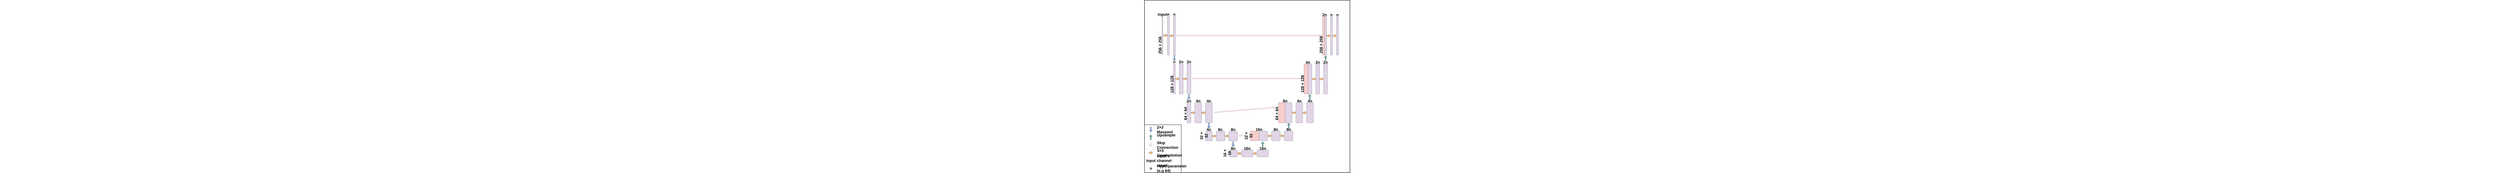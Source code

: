 <mxfile version="26.0.2">
  <diagram name="Page-1" id="s1QdF5ttoMz3CUiT3vzo">
    <mxGraphModel dx="15816" dy="2950" grid="1" gridSize="10" guides="1" tooltips="1" connect="1" arrows="1" fold="1" page="1" pageScale="1" pageWidth="827" pageHeight="1169" math="0" shadow="0">
      <root>
        <mxCell id="0" />
        <mxCell id="1" parent="0" />
        <mxCell id="5Y_5z9PZFR7GKZ92w2Nt-243" value="" style="whiteSpace=wrap;html=1;strokeWidth=4;fontSize=40;fontStyle=1" vertex="1" parent="1">
          <mxGeometry x="274.5" y="417" width="2115" height="1780" as="geometry" />
        </mxCell>
        <mxCell id="5Y_5z9PZFR7GKZ92w2Nt-60" value="" style="shape=flexArrow;endArrow=classic;html=1;rounded=0;fillColor=#7EA6E0;strokeColor=#000000;fontSize=40;fontStyle=1" edge="1" parent="1" target="5Y_5z9PZFR7GKZ92w2Nt-212">
          <mxGeometry width="50" height="50" relative="1" as="geometry">
            <mxPoint x="732" y="1390" as="sourcePoint" />
            <mxPoint x="730" y="1430" as="targetPoint" />
          </mxGeometry>
        </mxCell>
        <mxCell id="5Y_5z9PZFR7GKZ92w2Nt-114" value="&lt;span style=&quot;color: rgba(0, 0, 0, 0); font-family: monospace; text-align: start; text-wrap-mode: nowrap;&quot;&gt;%3CmxGraphModel%3E%3Croot%3E%3CmxCell%20id%3D%220%22%2F%3E%3CmxCell%20id%3D%221%22%20parent%3D%220%22%2F%3E%3CmxCell%20id%3D%222%22%20value%3D%22%22%20style%3D%22group%22%20vertex%3D%221%22%20connectable%3D%220%22%20parent%3D%221%22%3E%3CmxGeometry%20x%3D%22620%22%20y%3D%221000%22%20width%3D%22130%22%20height%3D%22150%22%20as%3D%22geometry%22%2F%3E%3C%2FmxCell%3E%3CmxCell%20id%3D%223%22%20value%3D%22%22%20style%3D%22rounded%3D1%3BwhiteSpace%3Dwrap%3Bhtml%3D1%3BfillColor%3D%23e1d5e7%3BstrokeColor%3D%239673a6%3B%22%20vertex%3D%221%22%20parent%3D%222%22%3E%3CmxGeometry%20width%3D%2252%22%20height%3D%22150%22%20as%3D%22geometry%22%2F%3E%3C%2FmxCell%3E%3CmxCell%20id%3D%224%22%20value%3D%22%22%20style%3D%22rounded%3D1%3BwhiteSpace%3Dwrap%3Bhtml%3D1%3BfillColor%3D%23e1d5e7%3BstrokeColor%3D%239673a6%3B%22%20vertex%3D%221%22%20parent%3D%222%22%3E%3CmxGeometry%20x%3D%2278%22%20width%3D%2252%22%20height%3D%22150%22%20as%3D%22geometry%22%2F%3E%3C%2FmxCell%3E%3C%2Froot%3E%3C%2FmxGraphModel%3E&lt;/span&gt;" style="rounded=1;whiteSpace=wrap;html=1;fillColor=#f8cecc;strokeColor=#000000;container=0;fontSize=40;fontStyle=1" vertex="1" parent="1">
          <mxGeometry x="1362" y="1768" width="90" height="100" as="geometry" />
        </mxCell>
        <mxCell id="5Y_5z9PZFR7GKZ92w2Nt-169" value="" style="shape=flexArrow;endArrow=classic;html=1;rounded=0;strokeColor=default;fillColor=#f8cecc;opacity=50;fontSize=40;fontStyle=1" edge="1" parent="1">
          <mxGeometry width="50" height="50" relative="1" as="geometry">
            <mxPoint x="602" y="781" as="sourcePoint" />
            <mxPoint x="2102" y="781" as="targetPoint" />
          </mxGeometry>
        </mxCell>
        <mxCell id="5Y_5z9PZFR7GKZ92w2Nt-170" value="" style="shape=flexArrow;endArrow=classic;html=1;rounded=0;strokeColor=default;fillColor=#f8cecc;opacity=50;fontSize=40;fontStyle=1" edge="1" parent="1">
          <mxGeometry width="50" height="50" relative="1" as="geometry">
            <mxPoint x="764" y="1225.91" as="sourcePoint" />
            <mxPoint x="1902" y="1226" as="targetPoint" />
          </mxGeometry>
        </mxCell>
        <mxCell id="5Y_5z9PZFR7GKZ92w2Nt-132" value="&lt;span style=&quot;color: rgba(0, 0, 0, 0); font-family: monospace; text-align: start; text-wrap-mode: nowrap;&quot;&gt;%3CmxGraphModel%3E%3Croot%3E%3CmxCell%20id%3D%220%22%2F%3E%3CmxCell%20id%3D%221%22%20parent%3D%220%22%2F%3E%3CmxCell%20id%3D%222%22%20value%3D%22%22%20style%3D%22group%22%20vertex%3D%221%22%20connectable%3D%220%22%20parent%3D%221%22%3E%3CmxGeometry%20x%3D%22620%22%20y%3D%221000%22%20width%3D%22130%22%20height%3D%22150%22%20as%3D%22geometry%22%2F%3E%3C%2FmxCell%3E%3CmxCell%20id%3D%223%22%20value%3D%22%22%20style%3D%22rounded%3D1%3BwhiteSpace%3Dwrap%3Bhtml%3D1%3BfillColor%3D%23e1d5e7%3BstrokeColor%3D%239673a6%3B%22%20vertex%3D%221%22%20parent%3D%222%22%3E%3CmxGeometry%20width%3D%2252%22%20height%3D%22150%22%20as%3D%22geometry%22%2F%3E%3C%2FmxCell%3E%3CmxCell%20id%3D%224%22%20value%3D%22%22%20style%3D%22rounded%3D1%3BwhiteSpace%3Dwrap%3Bhtml%3D1%3BfillColor%3D%23e1d5e7%3BstrokeColor%3D%239673a6%3B%22%20vertex%3D%221%22%20parent%3D%222%22%3E%3CmxGeometry%20x%3D%2278%22%20width%3D%2252%22%20height%3D%22150%22%20as%3D%22geometry%22%2F%3E%3C%2FmxCell%3E%3C%2Froot%3E%3C%2FmxGraphModel%3E&lt;/span&gt;" style="rounded=1;whiteSpace=wrap;html=1;fillColor=#f8cecc;strokeColor=#000000;container=0;fontSize=40;fontStyle=1" vertex="1" parent="1">
          <mxGeometry x="1653" y="1474" width="70" height="210" as="geometry" />
        </mxCell>
        <mxCell id="5Y_5z9PZFR7GKZ92w2Nt-171" value="" style="shape=flexArrow;endArrow=classic;html=1;rounded=0;strokeColor=default;fillColor=#f8cecc;opacity=50;entryX=0.868;entryY=-0.044;entryDx=0;entryDy=0;entryPerimeter=0;fontSize=40;fontStyle=1" edge="1" parent="1" target="5Y_5z9PZFR7GKZ92w2Nt-197">
          <mxGeometry width="50" height="50" relative="1" as="geometry">
            <mxPoint x="987" y="1575.58" as="sourcePoint" />
            <mxPoint x="1600" y="1576" as="targetPoint" />
          </mxGeometry>
        </mxCell>
        <mxCell id="5Y_5z9PZFR7GKZ92w2Nt-49" value="&lt;span style=&quot;color: rgba(0, 0, 0, 0); font-family: monospace; text-align: start; text-wrap-mode: nowrap;&quot;&gt;%3CmxGraphModel%3E%3Croot%3E%3CmxCell%20id%3D%220%22%2F%3E%3CmxCell%20id%3D%221%22%20parent%3D%220%22%2F%3E%3CmxCell%20id%3D%222%22%20value%3D%22%22%20style%3D%22group%22%20vertex%3D%221%22%20connectable%3D%220%22%20parent%3D%221%22%3E%3CmxGeometry%20x%3D%22620%22%20y%3D%221000%22%20width%3D%22130%22%20height%3D%22150%22%20as%3D%22geometry%22%2F%3E%3C%2FmxCell%3E%3CmxCell%20id%3D%223%22%20value%3D%22%22%20style%3D%22rounded%3D1%3BwhiteSpace%3Dwrap%3Bhtml%3D1%3BfillColor%3D%23e1d5e7%3BstrokeColor%3D%239673a6%3B%22%20vertex%3D%221%22%20parent%3D%222%22%3E%3CmxGeometry%20width%3D%2252%22%20height%3D%22150%22%20as%3D%22geometry%22%2F%3E%3C%2FmxCell%3E%3CmxCell%20id%3D%224%22%20value%3D%22%22%20style%3D%22rounded%3D1%3BwhiteSpace%3Dwrap%3Bhtml%3D1%3BfillColor%3D%23e1d5e7%3BstrokeColor%3D%239673a6%3B%22%20vertex%3D%221%22%20parent%3D%222%22%3E%3CmxGeometry%20x%3D%2278%22%20width%3D%2252%22%20height%3D%22150%22%20as%3D%22geometry%22%2F%3E%3C%2FmxCell%3E%3C%2Froot%3E%3C%2FmxGraphModel%3E&lt;/span&gt;" style="rounded=1;whiteSpace=wrap;html=1;fillColor=#e1d5e7;strokeColor=#000000;container=0;fontSize=40;fontStyle=1" vertex="1" parent="1">
          <mxGeometry x="712" y="1474" width="40" height="210" as="geometry" />
        </mxCell>
        <mxCell id="5Y_5z9PZFR7GKZ92w2Nt-50" value="&lt;span style=&quot;color: rgba(0, 0, 0, 0); font-family: monospace; text-align: start; text-wrap-mode: nowrap;&quot;&gt;%3CmxGraphModel%3E%3Croot%3E%3CmxCell%20id%3D%220%22%2F%3E%3CmxCell%20id%3D%221%22%20parent%3D%220%22%2F%3E%3CmxCell%20id%3D%222%22%20value%3D%22%22%20style%3D%22group%22%20vertex%3D%221%22%20connectable%3D%220%22%20parent%3D%221%22%3E%3CmxGeometry%20x%3D%22620%22%20y%3D%221000%22%20width%3D%22130%22%20height%3D%22150%22%20as%3D%22geometry%22%2F%3E%3C%2FmxCell%3E%3CmxCell%20id%3D%223%22%20value%3D%22%22%20style%3D%22rounded%3D1%3BwhiteSpace%3Dwrap%3Bhtml%3D1%3BfillColor%3D%23e1d5e7%3BstrokeColor%3D%239673a6%3B%22%20vertex%3D%221%22%20parent%3D%222%22%3E%3CmxGeometry%20width%3D%2252%22%20height%3D%22150%22%20as%3D%22geometry%22%2F%3E%3C%2FmxCell%3E%3CmxCell%20id%3D%224%22%20value%3D%22%22%20style%3D%22rounded%3D1%3BwhiteSpace%3Dwrap%3Bhtml%3D1%3BfillColor%3D%23e1d5e7%3BstrokeColor%3D%239673a6%3B%22%20vertex%3D%221%22%20parent%3D%222%22%3E%3CmxGeometry%20x%3D%2278%22%20width%3D%2252%22%20height%3D%22150%22%20as%3D%22geometry%22%2F%3E%3C%2FmxCell%3E%3C%2Froot%3E%3C%2FmxGraphModel%3E&lt;/span&gt;" style="rounded=1;whiteSpace=wrap;html=1;fillColor=#e1d5e7;strokeColor=#000000;container=0;fontSize=40;fontStyle=1" vertex="1" parent="1">
          <mxGeometry x="792" y="1474" width="70" height="210" as="geometry" />
        </mxCell>
        <mxCell id="5Y_5z9PZFR7GKZ92w2Nt-51" value="&lt;span style=&quot;color: rgba(0, 0, 0, 0); font-family: monospace; text-align: start; text-wrap-mode: nowrap;&quot;&gt;%3CmxGraphModel%3E%3Croot%3E%3CmxCell%20id%3D%220%22%2F%3E%3CmxCell%20id%3D%221%22%20parent%3D%220%22%2F%3E%3CmxCell%20id%3D%222%22%20value%3D%22%22%20style%3D%22group%22%20vertex%3D%221%22%20connectable%3D%220%22%20parent%3D%221%22%3E%3CmxGeometry%20x%3D%22620%22%20y%3D%221000%22%20width%3D%22130%22%20height%3D%22150%22%20as%3D%22geometry%22%2F%3E%3C%2FmxCell%3E%3CmxCell%20id%3D%223%22%20value%3D%22%22%20style%3D%22rounded%3D1%3BwhiteSpace%3Dwrap%3Bhtml%3D1%3BfillColor%3D%23e1d5e7%3BstrokeColor%3D%239673a6%3B%22%20vertex%3D%221%22%20parent%3D%222%22%3E%3CmxGeometry%20width%3D%2252%22%20height%3D%22150%22%20as%3D%22geometry%22%2F%3E%3C%2FmxCell%3E%3CmxCell%20id%3D%224%22%20value%3D%22%22%20style%3D%22rounded%3D1%3BwhiteSpace%3Dwrap%3Bhtml%3D1%3BfillColor%3D%23e1d5e7%3BstrokeColor%3D%239673a6%3B%22%20vertex%3D%221%22%20parent%3D%222%22%3E%3CmxGeometry%20x%3D%2278%22%20width%3D%2252%22%20height%3D%22150%22%20as%3D%22geometry%22%2F%3E%3C%2FmxCell%3E%3C%2Froot%3E%3C%2FmxGraphModel%3E&lt;/span&gt;" style="rounded=1;whiteSpace=wrap;html=1;fillColor=#e1d5e7;strokeColor=#000000;container=0;fontSize=40;fontStyle=1" vertex="1" parent="1">
          <mxGeometry x="902" y="1474" width="70" height="210" as="geometry" />
        </mxCell>
        <mxCell id="5Y_5z9PZFR7GKZ92w2Nt-82" value="" style="shape=flexArrow;endArrow=classic;html=1;rounded=0;fillColor=#FFB570;strokeColor=#000000;exitX=1;exitY=0.5;exitDx=0;exitDy=0;entryX=0;entryY=0.5;entryDx=0;entryDy=0;fontSize=40;fontStyle=1" edge="1" parent="1">
          <mxGeometry width="50" height="50" relative="1" as="geometry">
            <mxPoint x="752" y="1578.71" as="sourcePoint" />
            <mxPoint x="792" y="1578.71" as="targetPoint" />
          </mxGeometry>
        </mxCell>
        <mxCell id="5Y_5z9PZFR7GKZ92w2Nt-83" value="" style="shape=flexArrow;endArrow=classic;html=1;rounded=0;fillColor=#FFB570;strokeColor=#000000;exitX=1;exitY=0.5;exitDx=0;exitDy=0;entryX=0;entryY=0.5;entryDx=0;entryDy=0;fontSize=40;fontStyle=1" edge="1" parent="1">
          <mxGeometry width="50" height="50" relative="1" as="geometry">
            <mxPoint x="862" y="1578.71" as="sourcePoint" />
            <mxPoint x="902" y="1578.71" as="targetPoint" />
          </mxGeometry>
        </mxCell>
        <mxCell id="5Y_5z9PZFR7GKZ92w2Nt-85" value="" style="shape=flexArrow;endArrow=classic;html=1;rounded=0;fillColor=#FFB570;strokeColor=#000000;exitX=1;exitY=0.5;exitDx=0;exitDy=0;entryX=0;entryY=0.5;entryDx=0;entryDy=0;fontSize=40;fontStyle=1" edge="1" parent="1">
          <mxGeometry width="50" height="50" relative="1" as="geometry">
            <mxPoint x="1102" y="1819.71" as="sourcePoint" />
            <mxPoint x="1142" y="1819.71" as="targetPoint" />
          </mxGeometry>
        </mxCell>
        <mxCell id="5Y_5z9PZFR7GKZ92w2Nt-52" value="&lt;span style=&quot;color: rgba(0, 0, 0, 0); font-family: monospace; text-align: start; text-wrap-mode: nowrap;&quot;&gt;%3CmxGraphModel%3E%3Croot%3E%3CmxCell%20id%3D%220%22%2F%3E%3CmxCell%20id%3D%221%22%20parent%3D%220%22%2F%3E%3CmxCell%20id%3D%222%22%20value%3D%22%22%20style%3D%22group%22%20vertex%3D%221%22%20connectable%3D%220%22%20parent%3D%221%22%3E%3CmxGeometry%20x%3D%22620%22%20y%3D%221000%22%20width%3D%22130%22%20height%3D%22150%22%20as%3D%22geometry%22%2F%3E%3C%2FmxCell%3E%3CmxCell%20id%3D%223%22%20value%3D%22%22%20style%3D%22rounded%3D1%3BwhiteSpace%3Dwrap%3Bhtml%3D1%3BfillColor%3D%23e1d5e7%3BstrokeColor%3D%239673a6%3B%22%20vertex%3D%221%22%20parent%3D%222%22%3E%3CmxGeometry%20width%3D%2252%22%20height%3D%22150%22%20as%3D%22geometry%22%2F%3E%3C%2FmxCell%3E%3CmxCell%20id%3D%224%22%20value%3D%22%22%20style%3D%22rounded%3D1%3BwhiteSpace%3Dwrap%3Bhtml%3D1%3BfillColor%3D%23e1d5e7%3BstrokeColor%3D%239673a6%3B%22%20vertex%3D%221%22%20parent%3D%222%22%3E%3CmxGeometry%20x%3D%2278%22%20width%3D%2252%22%20height%3D%22150%22%20as%3D%22geometry%22%2F%3E%3C%2FmxCell%3E%3C%2Froot%3E%3C%2FmxGraphModel%3E&lt;/span&gt;" style="rounded=1;whiteSpace=wrap;html=1;fillColor=#e1d5e7;strokeColor=#000000;container=0;fontSize=40;fontStyle=1" vertex="1" parent="1">
          <mxGeometry x="1012" y="1770" width="90" height="100" as="geometry" />
        </mxCell>
        <mxCell id="5Y_5z9PZFR7GKZ92w2Nt-53" value="&lt;span style=&quot;color: rgba(0, 0, 0, 0); font-family: monospace; text-align: start; text-wrap-mode: nowrap;&quot;&gt;%3CmxGraphModel%3E%3Croot%3E%3CmxCell%20id%3D%220%22%2F%3E%3CmxCell%20id%3D%221%22%20parent%3D%220%22%2F%3E%3CmxCell%20id%3D%222%22%20value%3D%22%22%20style%3D%22group%22%20vertex%3D%221%22%20connectable%3D%220%22%20parent%3D%221%22%3E%3CmxGeometry%20x%3D%22620%22%20y%3D%221000%22%20width%3D%22130%22%20height%3D%22150%22%20as%3D%22geometry%22%2F%3E%3C%2FmxCell%3E%3CmxCell%20id%3D%223%22%20value%3D%22%22%20style%3D%22rounded%3D1%3BwhiteSpace%3Dwrap%3Bhtml%3D1%3BfillColor%3D%23e1d5e7%3BstrokeColor%3D%239673a6%3B%22%20vertex%3D%221%22%20parent%3D%222%22%3E%3CmxGeometry%20width%3D%2252%22%20height%3D%22150%22%20as%3D%22geometry%22%2F%3E%3C%2FmxCell%3E%3CmxCell%20id%3D%224%22%20value%3D%22%22%20style%3D%22rounded%3D1%3BwhiteSpace%3Dwrap%3Bhtml%3D1%3BfillColor%3D%23e1d5e7%3BstrokeColor%3D%239673a6%3B%22%20vertex%3D%221%22%20parent%3D%222%22%3E%3CmxGeometry%20x%3D%2278%22%20width%3D%2252%22%20height%3D%22150%22%20as%3D%22geometry%22%2F%3E%3C%2FmxCell%3E%3C%2Froot%3E%3C%2FmxGraphModel%3E&lt;/span&gt;" style="rounded=1;whiteSpace=wrap;html=1;fillColor=#e1d5e7;strokeColor=#000000;container=0;fontSize=40;fontStyle=1" vertex="1" parent="1">
          <mxGeometry x="902" y="1770" width="70" height="100" as="geometry" />
        </mxCell>
        <mxCell id="5Y_5z9PZFR7GKZ92w2Nt-54" value="&lt;span style=&quot;color: rgba(0, 0, 0, 0); font-family: monospace; text-align: start; text-wrap-mode: nowrap;&quot;&gt;%3CmxGraphModel%3E%3Croot%3E%3CmxCell%20id%3D%220%22%2F%3E%3CmxCell%20id%3D%221%22%20parent%3D%220%22%2F%3E%3CmxCell%20id%3D%222%22%20value%3D%22%22%20style%3D%22group%22%20vertex%3D%221%22%20connectable%3D%220%22%20parent%3D%221%22%3E%3CmxGeometry%20x%3D%22620%22%20y%3D%221000%22%20width%3D%22130%22%20height%3D%22150%22%20as%3D%22geometry%22%2F%3E%3C%2FmxCell%3E%3CmxCell%20id%3D%223%22%20value%3D%22%22%20style%3D%22rounded%3D1%3BwhiteSpace%3Dwrap%3Bhtml%3D1%3BfillColor%3D%23e1d5e7%3BstrokeColor%3D%239673a6%3B%22%20vertex%3D%221%22%20parent%3D%222%22%3E%3CmxGeometry%20width%3D%2252%22%20height%3D%22150%22%20as%3D%22geometry%22%2F%3E%3C%2FmxCell%3E%3CmxCell%20id%3D%224%22%20value%3D%22%22%20style%3D%22rounded%3D1%3BwhiteSpace%3Dwrap%3Bhtml%3D1%3BfillColor%3D%23e1d5e7%3BstrokeColor%3D%239673a6%3B%22%20vertex%3D%221%22%20parent%3D%222%22%3E%3CmxGeometry%20x%3D%2278%22%20width%3D%2252%22%20height%3D%22150%22%20as%3D%22geometry%22%2F%3E%3C%2FmxCell%3E%3C%2Froot%3E%3C%2FmxGraphModel%3E&lt;/span&gt;" style="rounded=1;whiteSpace=wrap;html=1;fillColor=#e1d5e7;strokeColor=#000000;container=0;fontSize=40;fontStyle=1" vertex="1" parent="1">
          <mxGeometry x="1142" y="1770" width="90" height="100" as="geometry" />
        </mxCell>
        <mxCell id="5Y_5z9PZFR7GKZ92w2Nt-84" value="" style="shape=flexArrow;endArrow=classic;html=1;rounded=0;fillColor=#FFB570;strokeColor=#000000;exitX=1;exitY=0.5;exitDx=0;exitDy=0;entryX=0;entryY=0.5;entryDx=0;entryDy=0;fontSize=40;fontStyle=1" edge="1" parent="1">
          <mxGeometry width="50" height="50" relative="1" as="geometry">
            <mxPoint x="972" y="1819.71" as="sourcePoint" />
            <mxPoint x="1012" y="1819.71" as="targetPoint" />
          </mxGeometry>
        </mxCell>
        <mxCell id="5Y_5z9PZFR7GKZ92w2Nt-246" value="" style="edgeStyle=orthogonalEdgeStyle;rounded=0;orthogonalLoop=1;jettySize=auto;html=1;fontSize=40;fontStyle=1" edge="1" parent="1" source="5Y_5z9PZFR7GKZ92w2Nt-46" target="5Y_5z9PZFR7GKZ92w2Nt-48">
          <mxGeometry relative="1" as="geometry" />
        </mxCell>
        <mxCell id="5Y_5z9PZFR7GKZ92w2Nt-46" value="&lt;span style=&quot;color: rgba(0, 0, 0, 0); font-family: monospace; text-align: start; text-wrap-mode: nowrap;&quot;&gt;%3CmxGraphModel%3E%3Croot%3E%3CmxCell%20id%3D%220%22%2F%3E%3CmxCell%20id%3D%221%22%20parent%3D%220%22%2F%3E%3CmxCell%20id%3D%222%22%20value%3D%22%22%20style%3D%22group%22%20vertex%3D%221%22%20connectable%3D%220%22%20parent%3D%221%22%3E%3CmxGeometry%20x%3D%22620%22%20y%3D%221000%22%20width%3D%22130%22%20height%3D%22150%22%20as%3D%22geometry%22%2F%3E%3C%2FmxCell%3E%3CmxCell%20id%3D%223%22%20value%3D%22%22%20style%3D%22rounded%3D1%3BwhiteSpace%3Dwrap%3Bhtml%3D1%3BfillColor%3D%23e1d5e7%3BstrokeColor%3D%239673a6%3B%22%20vertex%3D%221%22%20parent%3D%222%22%3E%3CmxGeometry%20width%3D%2252%22%20height%3D%22150%22%20as%3D%22geometry%22%2F%3E%3C%2FmxCell%3E%3CmxCell%20id%3D%224%22%20value%3D%22%22%20style%3D%22rounded%3D1%3BwhiteSpace%3Dwrap%3Bhtml%3D1%3BfillColor%3D%23e1d5e7%3BstrokeColor%3D%239673a6%3B%22%20vertex%3D%221%22%20parent%3D%222%22%3E%3CmxGeometry%20x%3D%2278%22%20width%3D%2252%22%20height%3D%22150%22%20as%3D%22geometry%22%2F%3E%3C%2FmxCell%3E%3C%2Froot%3E%3C%2FmxGraphModel%3E&lt;/span&gt;" style="rounded=1;whiteSpace=wrap;html=1;fillColor=#e1d5e7;strokeColor=#000000;container=0;fontSize=40;fontStyle=1" vertex="1" parent="1">
          <mxGeometry x="632" y="1074" width="40" height="310" as="geometry" />
        </mxCell>
        <mxCell id="5Y_5z9PZFR7GKZ92w2Nt-245" value="" style="edgeStyle=orthogonalEdgeStyle;rounded=0;orthogonalLoop=1;jettySize=auto;html=1;fontSize=40;fontStyle=1" edge="1" parent="1" source="5Y_5z9PZFR7GKZ92w2Nt-47" target="5Y_5z9PZFR7GKZ92w2Nt-46">
          <mxGeometry relative="1" as="geometry" />
        </mxCell>
        <mxCell id="5Y_5z9PZFR7GKZ92w2Nt-47" value="&lt;span style=&quot;color: rgba(0, 0, 0, 0); font-family: monospace; text-align: start; text-wrap-mode: nowrap;&quot;&gt;%3CmxGraphModel%3E%3Croot%3E%3CmxCell%20id%3D%220%22%2F%3E%3CmxCell%20id%3D%221%22%20parent%3D%220%22%2F%3E%3CmxCell%20id%3D%222%22%20value%3D%22%22%20style%3D%22group%22%20vertex%3D%221%22%20connectable%3D%220%22%20parent%3D%221%22%3E%3CmxGeometry%20x%3D%22620%22%20y%3D%221000%22%20width%3D%22130%22%20height%3D%22150%22%20as%3D%22geometry%22%2F%3E%3C%2FmxCell%3E%3CmxCell%20id%3D%223%22%20value%3D%22%22%20style%3D%22rounded%3D1%3BwhiteSpace%3Dwrap%3Bhtml%3D1%3BfillColor%3D%23e1d5e7%3BstrokeColor%3D%239673a6%3B%22%20vertex%3D%221%22%20parent%3D%222%22%3E%3CmxGeometry%20width%3D%2252%22%20height%3D%22150%22%20as%3D%22geometry%22%2F%3E%3C%2FmxCell%3E%3CmxCell%20id%3D%224%22%20value%3D%22%22%20style%3D%22rounded%3D1%3BwhiteSpace%3Dwrap%3Bhtml%3D1%3BfillColor%3D%23e1d5e7%3BstrokeColor%3D%239673a6%3B%22%20vertex%3D%221%22%20parent%3D%222%22%3E%3CmxGeometry%20x%3D%2278%22%20width%3D%2252%22%20height%3D%22150%22%20as%3D%22geometry%22%2F%3E%3C%2FmxCell%3E%3C%2Froot%3E%3C%2FmxGraphModel%3E&lt;/span&gt;" style="rounded=1;whiteSpace=wrap;html=1;fillColor=#e1d5e7;strokeColor=#000000;container=0;fontSize=40;fontStyle=1" vertex="1" parent="1">
          <mxGeometry x="571" y="1075" width="20" height="310" as="geometry" />
        </mxCell>
        <mxCell id="5Y_5z9PZFR7GKZ92w2Nt-48" value="&lt;span style=&quot;color: rgba(0, 0, 0, 0); font-family: monospace; text-align: start; text-wrap-mode: nowrap;&quot;&gt;%3CmxGraphModel%3E%3Croot%3E%3CmxCell%20id%3D%220%22%2F%3E%3CmxCell%20id%3D%221%22%20parent%3D%220%22%2F%3E%3CmxCell%20id%3D%222%22%20value%3D%22%22%20style%3D%22group%22%20vertex%3D%221%22%20connectable%3D%220%22%20parent%3D%221%22%3E%3CmxGeometry%20x%3D%22620%22%20y%3D%221000%22%20width%3D%22130%22%20height%3D%22150%22%20as%3D%22geometry%22%2F%3E%3C%2FmxCell%3E%3CmxCell%20id%3D%223%22%20value%3D%22%22%20style%3D%22rounded%3D1%3BwhiteSpace%3Dwrap%3Bhtml%3D1%3BfillColor%3D%23e1d5e7%3BstrokeColor%3D%239673a6%3B%22%20vertex%3D%221%22%20parent%3D%222%22%3E%3CmxGeometry%20width%3D%2252%22%20height%3D%22150%22%20as%3D%22geometry%22%2F%3E%3C%2FmxCell%3E%3CmxCell%20id%3D%224%22%20value%3D%22%22%20style%3D%22rounded%3D1%3BwhiteSpace%3Dwrap%3Bhtml%3D1%3BfillColor%3D%23e1d5e7%3BstrokeColor%3D%239673a6%3B%22%20vertex%3D%221%22%20parent%3D%222%22%3E%3CmxGeometry%20x%3D%2278%22%20width%3D%2252%22%20height%3D%22150%22%20as%3D%22geometry%22%2F%3E%3C%2FmxCell%3E%3C%2Froot%3E%3C%2FmxGraphModel%3E&lt;/span&gt;" style="rounded=1;whiteSpace=wrap;html=1;fillColor=#e1d5e7;strokeColor=#000000;container=0;fontSize=40;fontStyle=1" vertex="1" parent="1">
          <mxGeometry x="712" y="1074" width="40" height="310" as="geometry" />
        </mxCell>
        <mxCell id="5Y_5z9PZFR7GKZ92w2Nt-68" value="" style="shape=flexArrow;endArrow=classic;html=1;rounded=0;fillColor=#FFB570;strokeColor=#000000;exitX=0.963;exitY=0.497;exitDx=0;exitDy=0;exitPerimeter=0;entryX=0;entryY=0.5;entryDx=0;entryDy=0;fontSize=40;fontStyle=1" edge="1" parent="1" source="5Y_5z9PZFR7GKZ92w2Nt-47" target="5Y_5z9PZFR7GKZ92w2Nt-46">
          <mxGeometry width="50" height="50" relative="1" as="geometry">
            <mxPoint x="592" y="1235" as="sourcePoint" />
            <mxPoint x="633.43" y="1235" as="targetPoint" />
          </mxGeometry>
        </mxCell>
        <mxCell id="5Y_5z9PZFR7GKZ92w2Nt-69" value="" style="shape=flexArrow;endArrow=classic;html=1;rounded=0;fillColor=#FFB570;strokeColor=#000000;exitX=1;exitY=0.5;exitDx=0;exitDy=0;entryX=0;entryY=0.5;entryDx=0;entryDy=0;fontSize=40;fontStyle=1" edge="1" parent="1" source="5Y_5z9PZFR7GKZ92w2Nt-46" target="5Y_5z9PZFR7GKZ92w2Nt-48">
          <mxGeometry width="50" height="50" relative="1" as="geometry">
            <mxPoint x="712" y="1254" as="sourcePoint" />
            <mxPoint x="753.43" y="1254" as="targetPoint" />
          </mxGeometry>
        </mxCell>
        <mxCell id="5Y_5z9PZFR7GKZ92w2Nt-43" value="&lt;span style=&quot;color: rgba(0, 0, 0, 0); font-family: monospace; text-align: start; text-wrap-mode: nowrap;&quot;&gt;%3CmxGraphModel%3E%3Croot%3E%3CmxCell%20id%3D%220%22%2F%3E%3CmxCell%20id%3D%221%22%20parent%3D%220%22%2F%3E%3CmxCell%20id%3D%222%22%20value%3D%22%22%20style%3D%22group%22%20vertex%3D%221%22%20connectable%3D%220%22%20parent%3D%221%22%3E%3CmxGeometry%20x%3D%22620%22%20y%3D%221000%22%20width%3D%22130%22%20height%3D%22150%22%20as%3D%22geometry%22%2F%3E%3C%2FmxCell%3E%3CmxCell%20id%3D%223%22%20value%3D%22%22%20style%3D%22rounded%3D1%3BwhiteSpace%3Dwrap%3Bhtml%3D1%3BfillColor%3D%23e1d5e7%3BstrokeColor%3D%239673a6%3B%22%20vertex%3D%221%22%20parent%3D%222%22%3E%3CmxGeometry%20width%3D%2252%22%20height%3D%22150%22%20as%3D%22geometry%22%2F%3E%3C%2FmxCell%3E%3CmxCell%20id%3D%224%22%20value%3D%22%22%20style%3D%22rounded%3D1%3BwhiteSpace%3Dwrap%3Bhtml%3D1%3BfillColor%3D%23e1d5e7%3BstrokeColor%3D%239673a6%3B%22%20vertex%3D%221%22%20parent%3D%222%22%3E%3CmxGeometry%20x%3D%2278%22%20width%3D%2252%22%20height%3D%22150%22%20as%3D%22geometry%22%2F%3E%3C%2FmxCell%3E%3C%2Froot%3E%3C%2FmxGraphModel%3E&lt;/span&gt;" style="rounded=1;whiteSpace=wrap;html=1;fillColor=#e1d5e7;strokeColor=#000000;container=0;fontSize=40;fontStyle=1" vertex="1" parent="1">
          <mxGeometry x="510" y="584" width="20" height="400" as="geometry" />
        </mxCell>
        <mxCell id="5Y_5z9PZFR7GKZ92w2Nt-45" value="&lt;span style=&quot;color: rgba(0, 0, 0, 0); font-family: monospace; text-align: start; text-wrap-mode: nowrap;&quot;&gt;%3CmxGraphModel%3E%3Croot%3E%3CmxCell%20id%3D%220%22%2F%3E%3CmxCell%20id%3D%221%22%20parent%3D%220%22%2F%3E%3CmxCell%20id%3D%222%22%20value%3D%22%22%20style%3D%22group%22%20vertex%3D%221%22%20connectable%3D%220%22%20parent%3D%221%22%3E%3CmxGeometry%20x%3D%22620%22%20y%3D%221000%22%20width%3D%22130%22%20height%3D%22150%22%20as%3D%22geometry%22%2F%3E%3C%2FmxCell%3E%3CmxCell%20id%3D%223%22%20value%3D%22%22%20style%3D%22rounded%3D1%3BwhiteSpace%3Dwrap%3Bhtml%3D1%3BfillColor%3D%23e1d5e7%3BstrokeColor%3D%239673a6%3B%22%20vertex%3D%221%22%20parent%3D%222%22%3E%3CmxGeometry%20width%3D%2252%22%20height%3D%22150%22%20as%3D%22geometry%22%2F%3E%3C%2FmxCell%3E%3CmxCell%20id%3D%224%22%20value%3D%22%22%20style%3D%22rounded%3D1%3BwhiteSpace%3Dwrap%3Bhtml%3D1%3BfillColor%3D%23e1d5e7%3BstrokeColor%3D%239673a6%3B%22%20vertex%3D%221%22%20parent%3D%222%22%3E%3CmxGeometry%20x%3D%2278%22%20width%3D%2252%22%20height%3D%22150%22%20as%3D%22geometry%22%2F%3E%3C%2FmxCell%3E%3C%2Froot%3E%3C%2FmxGraphModel%3E&lt;/span&gt;" style="rounded=1;whiteSpace=wrap;html=1;fillColor=#e1d5e7;strokeColor=#000000;container=0;fontSize=40;fontStyle=1" vertex="1" parent="1">
          <mxGeometry x="572" y="584" width="20" height="400" as="geometry" />
        </mxCell>
        <mxCell id="5Y_5z9PZFR7GKZ92w2Nt-67" value="" style="shape=flexArrow;endArrow=classic;html=1;rounded=0;fillColor=#FFB570;strokeColor=#000000;exitX=1;exitY=0.5;exitDx=0;exitDy=0;entryX=0;entryY=0.5;entryDx=0;entryDy=0;fontSize=40;fontStyle=1" edge="1" parent="1" source="5Y_5z9PZFR7GKZ92w2Nt-43" target="5Y_5z9PZFR7GKZ92w2Nt-45">
          <mxGeometry width="50" height="50" relative="1" as="geometry">
            <mxPoint x="529.57" y="783.41" as="sourcePoint" />
            <mxPoint x="571" y="783.41" as="targetPoint" />
          </mxGeometry>
        </mxCell>
        <mxCell id="5Y_5z9PZFR7GKZ92w2Nt-55" value="&lt;span style=&quot;color: rgba(0, 0, 0, 0); font-family: monospace; text-align: start; text-wrap-mode: nowrap;&quot;&gt;%3CmxGraphModel%3E%3Croot%3E%3CmxCell%20id%3D%220%22%2F%3E%3CmxCell%20id%3D%221%22%20parent%3D%220%22%2F%3E%3CmxCell%20id%3D%222%22%20value%3D%22%22%20style%3D%22group%22%20vertex%3D%221%22%20connectable%3D%220%22%20parent%3D%221%22%3E%3CmxGeometry%20x%3D%22620%22%20y%3D%221000%22%20width%3D%22130%22%20height%3D%22150%22%20as%3D%22geometry%22%2F%3E%3C%2FmxCell%3E%3CmxCell%20id%3D%223%22%20value%3D%22%22%20style%3D%22rounded%3D1%3BwhiteSpace%3Dwrap%3Bhtml%3D1%3BfillColor%3D%23e1d5e7%3BstrokeColor%3D%239673a6%3B%22%20vertex%3D%221%22%20parent%3D%222%22%3E%3CmxGeometry%20width%3D%2252%22%20height%3D%22150%22%20as%3D%22geometry%22%2F%3E%3C%2FmxCell%3E%3CmxCell%20id%3D%224%22%20value%3D%22%22%20style%3D%22rounded%3D1%3BwhiteSpace%3Dwrap%3Bhtml%3D1%3BfillColor%3D%23e1d5e7%3BstrokeColor%3D%239673a6%3B%22%20vertex%3D%221%22%20parent%3D%222%22%3E%3CmxGeometry%20x%3D%2278%22%20width%3D%2252%22%20height%3D%22150%22%20as%3D%22geometry%22%2F%3E%3C%2FmxCell%3E%3C%2Froot%3E%3C%2FmxGraphModel%3E&lt;/span&gt;" style="rounded=1;whiteSpace=wrap;html=1;fillColor=#e1d5e7;strokeColor=#000000;container=0;fontSize=40;fontStyle=1" vertex="1" parent="1">
          <mxGeometry x="1272" y="1964" width="120" height="70" as="geometry" />
        </mxCell>
        <mxCell id="5Y_5z9PZFR7GKZ92w2Nt-56" value="&lt;span style=&quot;color: rgba(0, 0, 0, 0); font-family: monospace; text-align: start; text-wrap-mode: nowrap;&quot;&gt;%3CmxGraphModel%3E%3Croot%3E%3CmxCell%20id%3D%220%22%2F%3E%3CmxCell%20id%3D%221%22%20parent%3D%220%22%2F%3E%3CmxCell%20id%3D%222%22%20value%3D%22%22%20style%3D%22group%22%20vertex%3D%221%22%20connectable%3D%220%22%20parent%3D%221%22%3E%3CmxGeometry%20x%3D%22620%22%20y%3D%221000%22%20width%3D%22130%22%20height%3D%22150%22%20as%3D%22geometry%22%2F%3E%3C%2FmxCell%3E%3CmxCell%20id%3D%223%22%20value%3D%22%22%20style%3D%22rounded%3D1%3BwhiteSpace%3Dwrap%3Bhtml%3D1%3BfillColor%3D%23e1d5e7%3BstrokeColor%3D%239673a6%3B%22%20vertex%3D%221%22%20parent%3D%222%22%3E%3CmxGeometry%20width%3D%2252%22%20height%3D%22150%22%20as%3D%22geometry%22%2F%3E%3C%2FmxCell%3E%3CmxCell%20id%3D%224%22%20value%3D%22%22%20style%3D%22rounded%3D1%3BwhiteSpace%3Dwrap%3Bhtml%3D1%3BfillColor%3D%23e1d5e7%3BstrokeColor%3D%239673a6%3B%22%20vertex%3D%221%22%20parent%3D%222%22%3E%3CmxGeometry%20x%3D%2278%22%20width%3D%2252%22%20height%3D%22150%22%20as%3D%22geometry%22%2F%3E%3C%2FmxCell%3E%3C%2Froot%3E%3C%2FmxGraphModel%3E&lt;/span&gt;" style="rounded=1;whiteSpace=wrap;html=1;fillColor=#e1d5e7;strokeColor=#000000;container=0;fontSize=40;fontStyle=1" vertex="1" parent="1">
          <mxGeometry x="1142" y="1964" width="90" height="70" as="geometry" />
        </mxCell>
        <mxCell id="5Y_5z9PZFR7GKZ92w2Nt-57" value="&lt;span style=&quot;color: rgba(0, 0, 0, 0); font-family: monospace; text-align: start; text-wrap-mode: nowrap;&quot;&gt;%3CmxGraphModel%3E%3Croot%3E%3CmxCell%20id%3D%220%22%2F%3E%3CmxCell%20id%3D%221%22%20parent%3D%220%22%2F%3E%3CmxCell%20id%3D%222%22%20value%3D%22%22%20style%3D%22group%22%20vertex%3D%221%22%20connectable%3D%220%22%20parent%3D%221%22%3E%3CmxGeometry%20x%3D%22620%22%20y%3D%221000%22%20width%3D%22130%22%20height%3D%22150%22%20as%3D%22geometry%22%2F%3E%3C%2FmxCell%3E%3CmxCell%20id%3D%223%22%20value%3D%22%22%20style%3D%22rounded%3D1%3BwhiteSpace%3Dwrap%3Bhtml%3D1%3BfillColor%3D%23e1d5e7%3BstrokeColor%3D%239673a6%3B%22%20vertex%3D%221%22%20parent%3D%222%22%3E%3CmxGeometry%20width%3D%2252%22%20height%3D%22150%22%20as%3D%22geometry%22%2F%3E%3C%2FmxCell%3E%3CmxCell%20id%3D%224%22%20value%3D%22%22%20style%3D%22rounded%3D1%3BwhiteSpace%3Dwrap%3Bhtml%3D1%3BfillColor%3D%23e1d5e7%3BstrokeColor%3D%239673a6%3B%22%20vertex%3D%221%22%20parent%3D%222%22%3E%3CmxGeometry%20x%3D%2278%22%20width%3D%2252%22%20height%3D%22150%22%20as%3D%22geometry%22%2F%3E%3C%2FmxCell%3E%3C%2Froot%3E%3C%2FmxGraphModel%3E&lt;/span&gt;" style="rounded=1;whiteSpace=wrap;html=1;fillColor=#e1d5e7;strokeColor=#000000;container=0;fontSize=40;fontStyle=1" vertex="1" parent="1">
          <mxGeometry x="1432" y="1964" width="120" height="70" as="geometry" />
        </mxCell>
        <mxCell id="5Y_5z9PZFR7GKZ92w2Nt-86" value="" style="shape=flexArrow;endArrow=classic;html=1;rounded=0;fillColor=#FFB570;strokeColor=#000000;exitX=1;exitY=0.5;exitDx=0;exitDy=0;entryX=0;entryY=0.5;entryDx=0;entryDy=0;fontSize=40;fontStyle=1" edge="1" parent="1">
          <mxGeometry width="50" height="50" relative="1" as="geometry">
            <mxPoint x="1232" y="1998.76" as="sourcePoint" />
            <mxPoint x="1272" y="1998.76" as="targetPoint" />
          </mxGeometry>
        </mxCell>
        <mxCell id="5Y_5z9PZFR7GKZ92w2Nt-87" value="" style="shape=flexArrow;endArrow=classic;html=1;rounded=0;fillColor=#FFB570;strokeColor=#000000;exitX=1;exitY=0.5;exitDx=0;exitDy=0;entryX=0;entryY=0.5;entryDx=0;entryDy=0;fontSize=40;fontStyle=1" edge="1" parent="1">
          <mxGeometry width="50" height="50" relative="1" as="geometry">
            <mxPoint x="1392" y="1998.76" as="sourcePoint" />
            <mxPoint x="1432" y="1998.76" as="targetPoint" />
          </mxGeometry>
        </mxCell>
        <mxCell id="5Y_5z9PZFR7GKZ92w2Nt-107" value="" style="shape=flexArrow;endArrow=classic;html=1;rounded=0;fillColor=#FFB570;strokeColor=#000000;exitX=1;exitY=0.5;exitDx=0;exitDy=0;entryX=0;entryY=0.5;entryDx=0;entryDy=0;fontSize=40;fontStyle=1" edge="1" parent="1">
          <mxGeometry width="50" height="50" relative="1" as="geometry">
            <mxPoint x="1672" y="1817.71" as="sourcePoint" />
            <mxPoint x="1712" y="1817.71" as="targetPoint" />
          </mxGeometry>
        </mxCell>
        <mxCell id="5Y_5z9PZFR7GKZ92w2Nt-109" value="&lt;span style=&quot;color: rgba(0, 0, 0, 0); font-family: monospace; text-align: start; text-wrap-mode: nowrap;&quot;&gt;%3CmxGraphModel%3E%3Croot%3E%3CmxCell%20id%3D%220%22%2F%3E%3CmxCell%20id%3D%221%22%20parent%3D%220%22%2F%3E%3CmxCell%20id%3D%222%22%20value%3D%22%22%20style%3D%22group%22%20vertex%3D%221%22%20connectable%3D%220%22%20parent%3D%221%22%3E%3CmxGeometry%20x%3D%22620%22%20y%3D%221000%22%20width%3D%22130%22%20height%3D%22150%22%20as%3D%22geometry%22%2F%3E%3C%2FmxCell%3E%3CmxCell%20id%3D%223%22%20value%3D%22%22%20style%3D%22rounded%3D1%3BwhiteSpace%3Dwrap%3Bhtml%3D1%3BfillColor%3D%23e1d5e7%3BstrokeColor%3D%239673a6%3B%22%20vertex%3D%221%22%20parent%3D%222%22%3E%3CmxGeometry%20width%3D%2252%22%20height%3D%22150%22%20as%3D%22geometry%22%2F%3E%3C%2FmxCell%3E%3CmxCell%20id%3D%224%22%20value%3D%22%22%20style%3D%22rounded%3D1%3BwhiteSpace%3Dwrap%3Bhtml%3D1%3BfillColor%3D%23e1d5e7%3BstrokeColor%3D%239673a6%3B%22%20vertex%3D%221%22%20parent%3D%222%22%3E%3CmxGeometry%20x%3D%2278%22%20width%3D%2252%22%20height%3D%22150%22%20as%3D%22geometry%22%2F%3E%3C%2FmxCell%3E%3C%2Froot%3E%3C%2FmxGraphModel%3E&lt;/span&gt;" style="rounded=1;whiteSpace=wrap;html=1;fillColor=#e1d5e7;strokeColor=#000000;container=0;fontSize=40;fontStyle=1" vertex="1" parent="1">
          <mxGeometry x="1582" y="1768" width="90" height="100" as="geometry" />
        </mxCell>
        <mxCell id="5Y_5z9PZFR7GKZ92w2Nt-110" value="&lt;span style=&quot;color: rgba(0, 0, 0, 0); font-family: monospace; text-align: start; text-wrap-mode: nowrap;&quot;&gt;%3CmxGraphModel%3E%3Croot%3E%3CmxCell%20id%3D%220%22%2F%3E%3CmxCell%20id%3D%221%22%20parent%3D%220%22%2F%3E%3CmxCell%20id%3D%222%22%20value%3D%22%22%20style%3D%22group%22%20vertex%3D%221%22%20connectable%3D%220%22%20parent%3D%221%22%3E%3CmxGeometry%20x%3D%22620%22%20y%3D%221000%22%20width%3D%22130%22%20height%3D%22150%22%20as%3D%22geometry%22%2F%3E%3C%2FmxCell%3E%3CmxCell%20id%3D%223%22%20value%3D%22%22%20style%3D%22rounded%3D1%3BwhiteSpace%3Dwrap%3Bhtml%3D1%3BfillColor%3D%23e1d5e7%3BstrokeColor%3D%239673a6%3B%22%20vertex%3D%221%22%20parent%3D%222%22%3E%3CmxGeometry%20width%3D%2252%22%20height%3D%22150%22%20as%3D%22geometry%22%2F%3E%3C%2FmxCell%3E%3CmxCell%20id%3D%224%22%20value%3D%22%22%20style%3D%22rounded%3D1%3BwhiteSpace%3Dwrap%3Bhtml%3D1%3BfillColor%3D%23e1d5e7%3BstrokeColor%3D%239673a6%3B%22%20vertex%3D%221%22%20parent%3D%222%22%3E%3CmxGeometry%20x%3D%2278%22%20width%3D%2252%22%20height%3D%22150%22%20as%3D%22geometry%22%2F%3E%3C%2FmxCell%3E%3C%2Froot%3E%3C%2FmxGraphModel%3E&lt;/span&gt;" style="rounded=1;whiteSpace=wrap;html=1;fillColor=#e1d5e7;strokeColor=#000000;container=0;fontSize=40;fontStyle=1" vertex="1" parent="1">
          <mxGeometry x="1452" y="1768" width="90" height="100" as="geometry" />
        </mxCell>
        <mxCell id="5Y_5z9PZFR7GKZ92w2Nt-111" value="&lt;span style=&quot;color: rgba(0, 0, 0, 0); font-family: monospace; text-align: start; text-wrap-mode: nowrap;&quot;&gt;%3CmxGraphModel%3E%3Croot%3E%3CmxCell%20id%3D%220%22%2F%3E%3CmxCell%20id%3D%221%22%20parent%3D%220%22%2F%3E%3CmxCell%20id%3D%222%22%20value%3D%22%22%20style%3D%22group%22%20vertex%3D%221%22%20connectable%3D%220%22%20parent%3D%221%22%3E%3CmxGeometry%20x%3D%22620%22%20y%3D%221000%22%20width%3D%22130%22%20height%3D%22150%22%20as%3D%22geometry%22%2F%3E%3C%2FmxCell%3E%3CmxCell%20id%3D%223%22%20value%3D%22%22%20style%3D%22rounded%3D1%3BwhiteSpace%3Dwrap%3Bhtml%3D1%3BfillColor%3D%23e1d5e7%3BstrokeColor%3D%239673a6%3B%22%20vertex%3D%221%22%20parent%3D%222%22%3E%3CmxGeometry%20width%3D%2252%22%20height%3D%22150%22%20as%3D%22geometry%22%2F%3E%3C%2FmxCell%3E%3CmxCell%20id%3D%224%22%20value%3D%22%22%20style%3D%22rounded%3D1%3BwhiteSpace%3Dwrap%3Bhtml%3D1%3BfillColor%3D%23e1d5e7%3BstrokeColor%3D%239673a6%3B%22%20vertex%3D%221%22%20parent%3D%222%22%3E%3CmxGeometry%20x%3D%2278%22%20width%3D%2252%22%20height%3D%22150%22%20as%3D%22geometry%22%2F%3E%3C%2FmxCell%3E%3C%2Froot%3E%3C%2FmxGraphModel%3E&lt;/span&gt;" style="rounded=1;whiteSpace=wrap;html=1;fillColor=#e1d5e7;strokeColor=#000000;container=0;fontSize=40;fontStyle=1" vertex="1" parent="1">
          <mxGeometry x="1712" y="1768" width="90" height="100" as="geometry" />
        </mxCell>
        <mxCell id="5Y_5z9PZFR7GKZ92w2Nt-112" value="" style="shape=flexArrow;endArrow=classic;html=1;rounded=0;fillColor=#FFB570;strokeColor=#000000;exitX=1;exitY=0.5;exitDx=0;exitDy=0;entryX=0;entryY=0.5;entryDx=0;entryDy=0;fontSize=40;fontStyle=1" edge="1" parent="1">
          <mxGeometry width="50" height="50" relative="1" as="geometry">
            <mxPoint x="1542" y="1817.71" as="sourcePoint" />
            <mxPoint x="1582" y="1817.71" as="targetPoint" />
          </mxGeometry>
        </mxCell>
        <mxCell id="5Y_5z9PZFR7GKZ92w2Nt-182" value="" style="shape=flexArrow;endArrow=classic;html=1;rounded=0;strokeColor=default;fillColor=#f8cecc;opacity=50;entryX=0.5;entryY=0;entryDx=0;entryDy=0;fontSize=40;fontStyle=1" edge="1" parent="1" target="5Y_5z9PZFR7GKZ92w2Nt-198">
          <mxGeometry width="50" height="50" relative="1" as="geometry">
            <mxPoint x="1242" y="1816.66" as="sourcePoint" />
            <mxPoint x="1352" y="1817" as="targetPoint" />
          </mxGeometry>
        </mxCell>
        <mxCell id="5Y_5z9PZFR7GKZ92w2Nt-146" value="&lt;span style=&quot;color: rgba(0, 0, 0, 0); font-family: monospace; text-align: start; text-wrap-mode: nowrap;&quot;&gt;%3CmxGraphModel%3E%3Croot%3E%3CmxCell%20id%3D%220%22%2F%3E%3CmxCell%20id%3D%221%22%20parent%3D%220%22%2F%3E%3CmxCell%20id%3D%222%22%20value%3D%22%22%20style%3D%22group%22%20vertex%3D%221%22%20connectable%3D%220%22%20parent%3D%221%22%3E%3CmxGeometry%20x%3D%22620%22%20y%3D%221000%22%20width%3D%22130%22%20height%3D%22150%22%20as%3D%22geometry%22%2F%3E%3C%2FmxCell%3E%3CmxCell%20id%3D%223%22%20value%3D%22%22%20style%3D%22rounded%3D1%3BwhiteSpace%3Dwrap%3Bhtml%3D1%3BfillColor%3D%23e1d5e7%3BstrokeColor%3D%239673a6%3B%22%20vertex%3D%221%22%20parent%3D%222%22%3E%3CmxGeometry%20width%3D%2252%22%20height%3D%22150%22%20as%3D%22geometry%22%2F%3E%3C%2FmxCell%3E%3CmxCell%20id%3D%224%22%20value%3D%22%22%20style%3D%22rounded%3D1%3BwhiteSpace%3Dwrap%3Bhtml%3D1%3BfillColor%3D%23e1d5e7%3BstrokeColor%3D%239673a6%3B%22%20vertex%3D%221%22%20parent%3D%222%22%3E%3CmxGeometry%20x%3D%2278%22%20width%3D%2252%22%20height%3D%22150%22%20as%3D%22geometry%22%2F%3E%3C%2FmxCell%3E%3C%2Froot%3E%3C%2FmxGraphModel%3E&lt;/span&gt;" style="rounded=1;whiteSpace=wrap;html=1;fillColor=#f8cecc;strokeColor=#000000;container=0;fontSize=40;fontStyle=1" vertex="1" parent="1">
          <mxGeometry x="1917" y="1076" width="40" height="310" as="geometry" />
        </mxCell>
        <mxCell id="5Y_5z9PZFR7GKZ92w2Nt-141" value="&lt;span style=&quot;color: rgba(0, 0, 0, 0); font-family: monospace; text-align: start; text-wrap-mode: nowrap;&quot;&gt;%3CmxGraphModel%3E%3Croot%3E%3CmxCell%20id%3D%220%22%2F%3E%3CmxCell%20id%3D%221%22%20parent%3D%220%22%2F%3E%3CmxCell%20id%3D%222%22%20value%3D%22%22%20style%3D%22group%22%20vertex%3D%221%22%20connectable%3D%220%22%20parent%3D%221%22%3E%3CmxGeometry%20x%3D%22620%22%20y%3D%221000%22%20width%3D%22130%22%20height%3D%22150%22%20as%3D%22geometry%22%2F%3E%3C%2FmxCell%3E%3CmxCell%20id%3D%223%22%20value%3D%22%22%20style%3D%22rounded%3D1%3BwhiteSpace%3Dwrap%3Bhtml%3D1%3BfillColor%3D%23e1d5e7%3BstrokeColor%3D%239673a6%3B%22%20vertex%3D%221%22%20parent%3D%222%22%3E%3CmxGeometry%20width%3D%2252%22%20height%3D%22150%22%20as%3D%22geometry%22%2F%3E%3C%2FmxCell%3E%3CmxCell%20id%3D%224%22%20value%3D%22%22%20style%3D%22rounded%3D1%3BwhiteSpace%3Dwrap%3Bhtml%3D1%3BfillColor%3D%23e1d5e7%3BstrokeColor%3D%239673a6%3B%22%20vertex%3D%221%22%20parent%3D%222%22%3E%3CmxGeometry%20x%3D%2278%22%20width%3D%2252%22%20height%3D%22150%22%20as%3D%22geometry%22%2F%3E%3C%2FmxCell%3E%3C%2Froot%3E%3C%2FmxGraphModel%3E&lt;/span&gt;" style="rounded=1;whiteSpace=wrap;html=1;fillColor=#e1d5e7;strokeColor=#000000;container=0;fontSize=40;fontStyle=1" vertex="1" parent="1">
          <mxGeometry x="2038" y="1075" width="40" height="310" as="geometry" />
        </mxCell>
        <mxCell id="5Y_5z9PZFR7GKZ92w2Nt-142" value="&lt;span style=&quot;color: rgba(0, 0, 0, 0); font-family: monospace; text-align: start; text-wrap-mode: nowrap;&quot;&gt;%3CmxGraphModel%3E%3Croot%3E%3CmxCell%20id%3D%220%22%2F%3E%3CmxCell%20id%3D%221%22%20parent%3D%220%22%2F%3E%3CmxCell%20id%3D%222%22%20value%3D%22%22%20style%3D%22group%22%20vertex%3D%221%22%20connectable%3D%220%22%20parent%3D%221%22%3E%3CmxGeometry%20x%3D%22620%22%20y%3D%221000%22%20width%3D%22130%22%20height%3D%22150%22%20as%3D%22geometry%22%2F%3E%3C%2FmxCell%3E%3CmxCell%20id%3D%223%22%20value%3D%22%22%20style%3D%22rounded%3D1%3BwhiteSpace%3Dwrap%3Bhtml%3D1%3BfillColor%3D%23e1d5e7%3BstrokeColor%3D%239673a6%3B%22%20vertex%3D%221%22%20parent%3D%222%22%3E%3CmxGeometry%20width%3D%2252%22%20height%3D%22150%22%20as%3D%22geometry%22%2F%3E%3C%2FmxCell%3E%3CmxCell%20id%3D%224%22%20value%3D%22%22%20style%3D%22rounded%3D1%3BwhiteSpace%3Dwrap%3Bhtml%3D1%3BfillColor%3D%23e1d5e7%3BstrokeColor%3D%239673a6%3B%22%20vertex%3D%221%22%20parent%3D%222%22%3E%3CmxGeometry%20x%3D%2278%22%20width%3D%2252%22%20height%3D%22150%22%20as%3D%22geometry%22%2F%3E%3C%2FmxCell%3E%3C%2Froot%3E%3C%2FmxGraphModel%3E&lt;/span&gt;" style="rounded=1;whiteSpace=wrap;html=1;fillColor=#e1d5e7;strokeColor=#000000;container=0;fontSize=40;fontStyle=1" vertex="1" parent="1">
          <mxGeometry x="1957" y="1076" width="40" height="310" as="geometry" />
        </mxCell>
        <mxCell id="5Y_5z9PZFR7GKZ92w2Nt-143" value="&lt;span style=&quot;color: rgba(0, 0, 0, 0); font-family: monospace; text-align: start; text-wrap-mode: nowrap;&quot;&gt;%3CmxGraphModel%3E%3Croot%3E%3CmxCell%20id%3D%220%22%2F%3E%3CmxCell%20id%3D%221%22%20parent%3D%220%22%2F%3E%3CmxCell%20id%3D%222%22%20value%3D%22%22%20style%3D%22group%22%20vertex%3D%221%22%20connectable%3D%220%22%20parent%3D%221%22%3E%3CmxGeometry%20x%3D%22620%22%20y%3D%221000%22%20width%3D%22130%22%20height%3D%22150%22%20as%3D%22geometry%22%2F%3E%3C%2FmxCell%3E%3CmxCell%20id%3D%223%22%20value%3D%22%22%20style%3D%22rounded%3D1%3BwhiteSpace%3Dwrap%3Bhtml%3D1%3BfillColor%3D%23e1d5e7%3BstrokeColor%3D%239673a6%3B%22%20vertex%3D%221%22%20parent%3D%222%22%3E%3CmxGeometry%20width%3D%2252%22%20height%3D%22150%22%20as%3D%22geometry%22%2F%3E%3C%2FmxCell%3E%3CmxCell%20id%3D%224%22%20value%3D%22%22%20style%3D%22rounded%3D1%3BwhiteSpace%3Dwrap%3Bhtml%3D1%3BfillColor%3D%23e1d5e7%3BstrokeColor%3D%239673a6%3B%22%20vertex%3D%221%22%20parent%3D%222%22%3E%3CmxGeometry%20x%3D%2278%22%20width%3D%2252%22%20height%3D%22150%22%20as%3D%22geometry%22%2F%3E%3C%2FmxCell%3E%3C%2Froot%3E%3C%2FmxGraphModel%3E&lt;/span&gt;" style="rounded=1;whiteSpace=wrap;html=1;fillColor=#e1d5e7;strokeColor=#000000;container=0;fontSize=40;fontStyle=1" vertex="1" parent="1">
          <mxGeometry x="2118" y="1075" width="40" height="310" as="geometry" />
        </mxCell>
        <mxCell id="5Y_5z9PZFR7GKZ92w2Nt-144" value="" style="shape=flexArrow;endArrow=classic;html=1;rounded=0;fillColor=#FFB570;strokeColor=#000000;entryX=0;entryY=0.5;entryDx=0;entryDy=0;exitX=1;exitY=0.5;exitDx=0;exitDy=0;fontSize=40;fontStyle=1" edge="1" parent="1" source="5Y_5z9PZFR7GKZ92w2Nt-142" target="5Y_5z9PZFR7GKZ92w2Nt-141">
          <mxGeometry width="50" height="50" relative="1" as="geometry">
            <mxPoint x="2002" y="1214" as="sourcePoint" />
            <mxPoint x="2039.43" y="1236" as="targetPoint" />
          </mxGeometry>
        </mxCell>
        <mxCell id="5Y_5z9PZFR7GKZ92w2Nt-145" value="" style="shape=flexArrow;endArrow=classic;html=1;rounded=0;fillColor=#FFB570;strokeColor=#000000;exitX=1;exitY=0.5;exitDx=0;exitDy=0;entryX=0;entryY=0.5;entryDx=0;entryDy=0;fontSize=40;fontStyle=1" edge="1" parent="1" source="5Y_5z9PZFR7GKZ92w2Nt-141" target="5Y_5z9PZFR7GKZ92w2Nt-143">
          <mxGeometry width="50" height="50" relative="1" as="geometry">
            <mxPoint x="2118" y="1255" as="sourcePoint" />
            <mxPoint x="2159.43" y="1255" as="targetPoint" />
          </mxGeometry>
        </mxCell>
        <mxCell id="5Y_5z9PZFR7GKZ92w2Nt-157" value="&lt;span style=&quot;color: rgba(0, 0, 0, 0); font-family: monospace; text-align: start; text-wrap-mode: nowrap;&quot;&gt;%3CmxGraphModel%3E%3Croot%3E%3CmxCell%20id%3D%220%22%2F%3E%3CmxCell%20id%3D%221%22%20parent%3D%220%22%2F%3E%3CmxCell%20id%3D%222%22%20value%3D%22%22%20style%3D%22group%22%20vertex%3D%221%22%20connectable%3D%220%22%20parent%3D%221%22%3E%3CmxGeometry%20x%3D%22620%22%20y%3D%221000%22%20width%3D%22130%22%20height%3D%22150%22%20as%3D%22geometry%22%2F%3E%3C%2FmxCell%3E%3CmxCell%20id%3D%223%22%20value%3D%22%22%20style%3D%22rounded%3D1%3BwhiteSpace%3Dwrap%3Bhtml%3D1%3BfillColor%3D%23e1d5e7%3BstrokeColor%3D%239673a6%3B%22%20vertex%3D%221%22%20parent%3D%222%22%3E%3CmxGeometry%20width%3D%2252%22%20height%3D%22150%22%20as%3D%22geometry%22%2F%3E%3C%2FmxCell%3E%3CmxCell%20id%3D%224%22%20value%3D%22%22%20style%3D%22rounded%3D1%3BwhiteSpace%3Dwrap%3Bhtml%3D1%3BfillColor%3D%23e1d5e7%3BstrokeColor%3D%239673a6%3B%22%20vertex%3D%221%22%20parent%3D%222%22%3E%3CmxGeometry%20x%3D%2278%22%20width%3D%2252%22%20height%3D%22150%22%20as%3D%22geometry%22%2F%3E%3C%2FmxCell%3E%3C%2Froot%3E%3C%2FmxGraphModel%3E&lt;/span&gt;" style="rounded=1;whiteSpace=wrap;html=1;fillColor=#e1d5e7;strokeColor=#000000;container=0;fontSize=40;fontStyle=1" vertex="1" parent="1">
          <mxGeometry x="2189" y="584" width="20" height="400" as="geometry" />
        </mxCell>
        <mxCell id="5Y_5z9PZFR7GKZ92w2Nt-158" value="&lt;span style=&quot;color: rgba(0, 0, 0, 0); font-family: monospace; text-align: start; text-wrap-mode: nowrap;&quot;&gt;%3CmxGraphModel%3E%3Croot%3E%3CmxCell%20id%3D%220%22%2F%3E%3CmxCell%20id%3D%221%22%20parent%3D%220%22%2F%3E%3CmxCell%20id%3D%222%22%20value%3D%22%22%20style%3D%22group%22%20vertex%3D%221%22%20connectable%3D%220%22%20parent%3D%221%22%3E%3CmxGeometry%20x%3D%22620%22%20y%3D%221000%22%20width%3D%22130%22%20height%3D%22150%22%20as%3D%22geometry%22%2F%3E%3C%2FmxCell%3E%3CmxCell%20id%3D%223%22%20value%3D%22%22%20style%3D%22rounded%3D1%3BwhiteSpace%3Dwrap%3Bhtml%3D1%3BfillColor%3D%23e1d5e7%3BstrokeColor%3D%239673a6%3B%22%20vertex%3D%221%22%20parent%3D%222%22%3E%3CmxGeometry%20width%3D%2252%22%20height%3D%22150%22%20as%3D%22geometry%22%2F%3E%3C%2FmxCell%3E%3CmxCell%20id%3D%224%22%20value%3D%22%22%20style%3D%22rounded%3D1%3BwhiteSpace%3Dwrap%3Bhtml%3D1%3BfillColor%3D%23e1d5e7%3BstrokeColor%3D%239673a6%3B%22%20vertex%3D%221%22%20parent%3D%222%22%3E%3CmxGeometry%20x%3D%2278%22%20width%3D%2252%22%20height%3D%22150%22%20as%3D%22geometry%22%2F%3E%3C%2FmxCell%3E%3C%2Froot%3E%3C%2FmxGraphModel%3E&lt;/span&gt;" style="rounded=1;whiteSpace=wrap;html=1;fillColor=#e1d5e7;strokeColor=#000000;container=0;fontSize=40;fontStyle=1" vertex="1" parent="1">
          <mxGeometry x="2251" y="584" width="20" height="400" as="geometry" />
        </mxCell>
        <mxCell id="5Y_5z9PZFR7GKZ92w2Nt-159" value="" style="shape=flexArrow;endArrow=classic;html=1;rounded=0;fillColor=#FFB570;strokeColor=#000000;exitX=1;exitY=0.5;exitDx=0;exitDy=0;entryX=0;entryY=0.5;entryDx=0;entryDy=0;fontSize=40;fontStyle=1" edge="1" parent="1" source="5Y_5z9PZFR7GKZ92w2Nt-157" target="5Y_5z9PZFR7GKZ92w2Nt-158">
          <mxGeometry width="50" height="50" relative="1" as="geometry">
            <mxPoint x="2208.57" y="783.41" as="sourcePoint" />
            <mxPoint x="2250" y="783.41" as="targetPoint" />
          </mxGeometry>
        </mxCell>
        <mxCell id="5Y_5z9PZFR7GKZ92w2Nt-160" value="&lt;span style=&quot;color: rgba(0, 0, 0, 0); font-family: monospace; text-align: start; text-wrap-mode: nowrap;&quot;&gt;%3CmxGraphModel%3E%3Croot%3E%3CmxCell%20id%3D%220%22%2F%3E%3CmxCell%20id%3D%221%22%20parent%3D%220%22%2F%3E%3CmxCell%20id%3D%222%22%20value%3D%22%22%20style%3D%22group%22%20vertex%3D%221%22%20connectable%3D%220%22%20parent%3D%221%22%3E%3CmxGeometry%20x%3D%22620%22%20y%3D%221000%22%20width%3D%22130%22%20height%3D%22150%22%20as%3D%22geometry%22%2F%3E%3C%2FmxCell%3E%3CmxCell%20id%3D%223%22%20value%3D%22%22%20style%3D%22rounded%3D1%3BwhiteSpace%3Dwrap%3Bhtml%3D1%3BfillColor%3D%23e1d5e7%3BstrokeColor%3D%239673a6%3B%22%20vertex%3D%221%22%20parent%3D%222%22%3E%3CmxGeometry%20width%3D%2252%22%20height%3D%22150%22%20as%3D%22geometry%22%2F%3E%3C%2FmxCell%3E%3CmxCell%20id%3D%224%22%20value%3D%22%22%20style%3D%22rounded%3D1%3BwhiteSpace%3Dwrap%3Bhtml%3D1%3BfillColor%3D%23e1d5e7%3BstrokeColor%3D%239673a6%3B%22%20vertex%3D%221%22%20parent%3D%222%22%3E%3CmxGeometry%20x%3D%2278%22%20width%3D%2252%22%20height%3D%22150%22%20as%3D%22geometry%22%2F%3E%3C%2FmxCell%3E%3C%2Froot%3E%3C%2FmxGraphModel%3E&lt;/span&gt;" style="rounded=1;whiteSpace=wrap;html=1;fillColor=#e1d5e7;strokeColor=#000000;container=0;fontSize=40;fontStyle=1" vertex="1" parent="1">
          <mxGeometry x="2129" y="584" width="20" height="400" as="geometry" />
        </mxCell>
        <mxCell id="5Y_5z9PZFR7GKZ92w2Nt-161" value="" style="shape=flexArrow;endArrow=classic;html=1;rounded=0;fillColor=#FFB570;strokeColor=#000000;entryX=0;entryY=0.5;entryDx=0;entryDy=0;exitX=1;exitY=0.5;exitDx=0;exitDy=0;fontSize=40;fontStyle=1" edge="1" parent="1" source="5Y_5z9PZFR7GKZ92w2Nt-160" target="5Y_5z9PZFR7GKZ92w2Nt-157">
          <mxGeometry width="50" height="50" relative="1" as="geometry">
            <mxPoint x="2149" y="784" as="sourcePoint" />
            <mxPoint x="2189" y="783.78" as="targetPoint" />
          </mxGeometry>
        </mxCell>
        <mxCell id="5Y_5z9PZFR7GKZ92w2Nt-162" value="&lt;span style=&quot;color: rgba(0, 0, 0, 0); font-family: monospace; text-align: start; text-wrap-mode: nowrap;&quot;&gt;%3CmxGraphModel%3E%3Croot%3E%3CmxCell%20id%3D%220%22%2F%3E%3CmxCell%20id%3D%221%22%20parent%3D%220%22%2F%3E%3CmxCell%20id%3D%222%22%20value%3D%22%22%20style%3D%22group%22%20vertex%3D%221%22%20connectable%3D%220%22%20parent%3D%221%22%3E%3CmxGeometry%20x%3D%22620%22%20y%3D%221000%22%20width%3D%22130%22%20height%3D%22150%22%20as%3D%22geometry%22%2F%3E%3C%2FmxCell%3E%3CmxCell%20id%3D%223%22%20value%3D%22%22%20style%3D%22rounded%3D1%3BwhiteSpace%3Dwrap%3Bhtml%3D1%3BfillColor%3D%23e1d5e7%3BstrokeColor%3D%239673a6%3B%22%20vertex%3D%221%22%20parent%3D%222%22%3E%3CmxGeometry%20width%3D%2252%22%20height%3D%22150%22%20as%3D%22geometry%22%2F%3E%3C%2FmxCell%3E%3CmxCell%20id%3D%224%22%20value%3D%22%22%20style%3D%22rounded%3D1%3BwhiteSpace%3Dwrap%3Bhtml%3D1%3BfillColor%3D%23e1d5e7%3BstrokeColor%3D%239673a6%3B%22%20vertex%3D%221%22%20parent%3D%222%22%3E%3CmxGeometry%20x%3D%2278%22%20width%3D%2252%22%20height%3D%22150%22%20as%3D%22geometry%22%2F%3E%3C%2FmxCell%3E%3C%2Froot%3E%3C%2FmxGraphModel%3E&lt;/span&gt;" style="rounded=1;whiteSpace=wrap;html=1;fillColor=#f8cecc;strokeColor=#000000;container=0;fontSize=40;fontStyle=1" vertex="1" parent="1">
          <mxGeometry x="2109" y="584" width="20" height="400" as="geometry" />
        </mxCell>
        <mxCell id="5Y_5z9PZFR7GKZ92w2Nt-127" value="&lt;span style=&quot;color: rgba(0, 0, 0, 0); font-family: monospace; text-align: start; text-wrap-mode: nowrap;&quot;&gt;%3CmxGraphModel%3E%3Croot%3E%3CmxCell%20id%3D%220%22%2F%3E%3CmxCell%20id%3D%221%22%20parent%3D%220%22%2F%3E%3CmxCell%20id%3D%222%22%20value%3D%22%22%20style%3D%22group%22%20vertex%3D%221%22%20connectable%3D%220%22%20parent%3D%221%22%3E%3CmxGeometry%20x%3D%22620%22%20y%3D%221000%22%20width%3D%22130%22%20height%3D%22150%22%20as%3D%22geometry%22%2F%3E%3C%2FmxCell%3E%3CmxCell%20id%3D%223%22%20value%3D%22%22%20style%3D%22rounded%3D1%3BwhiteSpace%3Dwrap%3Bhtml%3D1%3BfillColor%3D%23e1d5e7%3BstrokeColor%3D%239673a6%3B%22%20vertex%3D%221%22%20parent%3D%222%22%3E%3CmxGeometry%20width%3D%2252%22%20height%3D%22150%22%20as%3D%22geometry%22%2F%3E%3C%2FmxCell%3E%3CmxCell%20id%3D%224%22%20value%3D%22%22%20style%3D%22rounded%3D1%3BwhiteSpace%3Dwrap%3Bhtml%3D1%3BfillColor%3D%23e1d5e7%3BstrokeColor%3D%239673a6%3B%22%20vertex%3D%221%22%20parent%3D%222%22%3E%3CmxGeometry%20x%3D%2278%22%20width%3D%2252%22%20height%3D%22150%22%20as%3D%22geometry%22%2F%3E%3C%2FmxCell%3E%3C%2Froot%3E%3C%2FmxGraphModel%3E&lt;/span&gt;" style="rounded=1;whiteSpace=wrap;html=1;fillColor=#e1d5e7;strokeColor=#000000;container=0;fontSize=40;fontStyle=1" vertex="1" parent="1">
          <mxGeometry x="1723" y="1474" width="70" height="210" as="geometry" />
        </mxCell>
        <mxCell id="5Y_5z9PZFR7GKZ92w2Nt-128" value="&lt;span style=&quot;color: rgba(0, 0, 0, 0); font-family: monospace; text-align: start; text-wrap-mode: nowrap;&quot;&gt;%3CmxGraphModel%3E%3Croot%3E%3CmxCell%20id%3D%220%22%2F%3E%3CmxCell%20id%3D%221%22%20parent%3D%220%22%2F%3E%3CmxCell%20id%3D%222%22%20value%3D%22%22%20style%3D%22group%22%20vertex%3D%221%22%20connectable%3D%220%22%20parent%3D%221%22%3E%3CmxGeometry%20x%3D%22620%22%20y%3D%221000%22%20width%3D%22130%22%20height%3D%22150%22%20as%3D%22geometry%22%2F%3E%3C%2FmxCell%3E%3CmxCell%20id%3D%223%22%20value%3D%22%22%20style%3D%22rounded%3D1%3BwhiteSpace%3Dwrap%3Bhtml%3D1%3BfillColor%3D%23e1d5e7%3BstrokeColor%3D%239673a6%3B%22%20vertex%3D%221%22%20parent%3D%222%22%3E%3CmxGeometry%20width%3D%2252%22%20height%3D%22150%22%20as%3D%22geometry%22%2F%3E%3C%2FmxCell%3E%3CmxCell%20id%3D%224%22%20value%3D%22%22%20style%3D%22rounded%3D1%3BwhiteSpace%3Dwrap%3Bhtml%3D1%3BfillColor%3D%23e1d5e7%3BstrokeColor%3D%239673a6%3B%22%20vertex%3D%221%22%20parent%3D%222%22%3E%3CmxGeometry%20x%3D%2278%22%20width%3D%2252%22%20height%3D%22150%22%20as%3D%22geometry%22%2F%3E%3C%2FmxCell%3E%3C%2Froot%3E%3C%2FmxGraphModel%3E&lt;/span&gt;" style="rounded=1;whiteSpace=wrap;html=1;fillColor=#e1d5e7;strokeColor=#000000;container=0;fontSize=40;fontStyle=1" vertex="1" parent="1">
          <mxGeometry x="1833" y="1474" width="70" height="210" as="geometry" />
        </mxCell>
        <mxCell id="5Y_5z9PZFR7GKZ92w2Nt-129" value="&lt;span style=&quot;color: rgba(0, 0, 0, 0); font-family: monospace; text-align: start; text-wrap-mode: nowrap;&quot;&gt;%3CmxGraphModel%3E%3Croot%3E%3CmxCell%20id%3D%220%22%2F%3E%3CmxCell%20id%3D%221%22%20parent%3D%220%22%2F%3E%3CmxCell%20id%3D%222%22%20value%3D%22%22%20style%3D%22group%22%20vertex%3D%221%22%20connectable%3D%220%22%20parent%3D%221%22%3E%3CmxGeometry%20x%3D%22620%22%20y%3D%221000%22%20width%3D%22130%22%20height%3D%22150%22%20as%3D%22geometry%22%2F%3E%3C%2FmxCell%3E%3CmxCell%20id%3D%223%22%20value%3D%22%22%20style%3D%22rounded%3D1%3BwhiteSpace%3Dwrap%3Bhtml%3D1%3BfillColor%3D%23e1d5e7%3BstrokeColor%3D%239673a6%3B%22%20vertex%3D%221%22%20parent%3D%222%22%3E%3CmxGeometry%20width%3D%2252%22%20height%3D%22150%22%20as%3D%22geometry%22%2F%3E%3C%2FmxCell%3E%3CmxCell%20id%3D%224%22%20value%3D%22%22%20style%3D%22rounded%3D1%3BwhiteSpace%3Dwrap%3Bhtml%3D1%3BfillColor%3D%23e1d5e7%3BstrokeColor%3D%239673a6%3B%22%20vertex%3D%221%22%20parent%3D%222%22%3E%3CmxGeometry%20x%3D%2278%22%20width%3D%2252%22%20height%3D%22150%22%20as%3D%22geometry%22%2F%3E%3C%2FmxCell%3E%3C%2Froot%3E%3C%2FmxGraphModel%3E&lt;/span&gt;" style="rounded=1;whiteSpace=wrap;html=1;fillColor=#e1d5e7;strokeColor=#000000;container=0;fontSize=40;fontStyle=1" vertex="1" parent="1">
          <mxGeometry x="1943" y="1474" width="70" height="210" as="geometry" />
        </mxCell>
        <mxCell id="5Y_5z9PZFR7GKZ92w2Nt-130" value="" style="shape=flexArrow;endArrow=classic;html=1;rounded=0;fillColor=#FFB570;strokeColor=#000000;exitX=1;exitY=0.5;exitDx=0;exitDy=0;entryX=0;entryY=0.5;entryDx=0;entryDy=0;fontSize=40;fontStyle=1" edge="1" parent="1">
          <mxGeometry width="50" height="50" relative="1" as="geometry">
            <mxPoint x="1793" y="1578.71" as="sourcePoint" />
            <mxPoint x="1833" y="1578.71" as="targetPoint" />
          </mxGeometry>
        </mxCell>
        <mxCell id="5Y_5z9PZFR7GKZ92w2Nt-131" value="" style="shape=flexArrow;endArrow=classic;html=1;rounded=0;fillColor=#FFB570;strokeColor=#000000;exitX=1;exitY=0.5;exitDx=0;exitDy=0;entryX=0;entryY=0.5;entryDx=0;entryDy=0;fontSize=40;fontStyle=1" edge="1" parent="1">
          <mxGeometry width="50" height="50" relative="1" as="geometry">
            <mxPoint x="1903" y="1578.71" as="sourcePoint" />
            <mxPoint x="1943" y="1578.71" as="targetPoint" />
          </mxGeometry>
        </mxCell>
        <mxCell id="5Y_5z9PZFR7GKZ92w2Nt-189" value="&lt;span&gt;&lt;font&gt;256 × 256&lt;/font&gt;&lt;/span&gt;" style="text;html=1;align=center;verticalAlign=middle;whiteSpace=wrap;rounded=0;rotation=-90;fontSize=40;fontStyle=1" vertex="1" parent="1">
          <mxGeometry x="334" y="866" width="198" height="30" as="geometry" />
        </mxCell>
        <mxCell id="5Y_5z9PZFR7GKZ92w2Nt-191" value="&lt;span&gt;&lt;font&gt;128 × 128&lt;/font&gt;&lt;/span&gt;" style="text;html=1;align=center;verticalAlign=middle;whiteSpace=wrap;rounded=0;rotation=-90;fontSize=40;fontStyle=1" vertex="1" parent="1">
          <mxGeometry x="453.75" y="1270.75" width="202.5" height="30" as="geometry" />
        </mxCell>
        <mxCell id="5Y_5z9PZFR7GKZ92w2Nt-192" value="&lt;span&gt;&lt;font&gt;64 × 64&lt;/font&gt;&lt;/span&gt;" style="text;html=1;align=center;verticalAlign=middle;whiteSpace=wrap;rounded=0;rotation=-90;fontSize=40;fontStyle=1" vertex="1" parent="1">
          <mxGeometry x="605" y="1572" width="180" height="30" as="geometry" />
        </mxCell>
        <mxCell id="5Y_5z9PZFR7GKZ92w2Nt-193" value="&lt;span&gt;&lt;font&gt;32 × 32&lt;/font&gt;&lt;/span&gt;" style="text;html=1;align=center;verticalAlign=middle;whiteSpace=wrap;rounded=0;rotation=-90;fontSize=40;fontStyle=1" vertex="1" parent="1">
          <mxGeometry x="830" y="1802" width="110" height="30" as="geometry" />
        </mxCell>
        <mxCell id="5Y_5z9PZFR7GKZ92w2Nt-194" value="&lt;span&gt;&lt;font&gt;16 × 16&lt;/font&gt;&lt;/span&gt;" style="text;html=1;align=center;verticalAlign=middle;whiteSpace=wrap;rounded=0;rotation=-90;fontSize=40;fontStyle=1" vertex="1" parent="1">
          <mxGeometry x="1070" y="1981" width="110" height="30" as="geometry" />
        </mxCell>
        <mxCell id="5Y_5z9PZFR7GKZ92w2Nt-195" value="&lt;span&gt;&lt;font&gt;256 × 256&lt;/font&gt;&lt;/span&gt;" style="text;html=1;align=center;verticalAlign=middle;whiteSpace=wrap;rounded=0;rotation=-90;fontSize=40;fontStyle=1" vertex="1" parent="1">
          <mxGeometry x="1988" y="861" width="206" height="30" as="geometry" />
        </mxCell>
        <mxCell id="5Y_5z9PZFR7GKZ92w2Nt-196" value="&lt;span&gt;&lt;font&gt;128 × 128&lt;/font&gt;&lt;/span&gt;" style="text;html=1;align=center;verticalAlign=middle;whiteSpace=wrap;rounded=0;rotation=-90;fontSize=40;fontStyle=1" vertex="1" parent="1">
          <mxGeometry x="1804.5" y="1266.5" width="189" height="30" as="geometry" />
        </mxCell>
        <mxCell id="5Y_5z9PZFR7GKZ92w2Nt-197" value="&lt;span&gt;&lt;font&gt;64 × 64&lt;/font&gt;&lt;/span&gt;" style="text;html=1;align=center;verticalAlign=middle;whiteSpace=wrap;rounded=0;rotation=-90;fontSize=40;fontStyle=1" vertex="1" parent="1">
          <mxGeometry x="1550" y="1572" width="170" height="30" as="geometry" />
        </mxCell>
        <mxCell id="5Y_5z9PZFR7GKZ92w2Nt-198" value="&lt;span&gt;&lt;font&gt;32 × 32&lt;/font&gt;&lt;/span&gt;" style="text;html=1;align=center;verticalAlign=middle;whiteSpace=wrap;rounded=0;rotation=-90;fontSize=40;fontStyle=1" vertex="1" parent="1">
          <mxGeometry x="1290" y="1802" width="110" height="30" as="geometry" />
        </mxCell>
        <mxCell id="5Y_5z9PZFR7GKZ92w2Nt-199" value="&lt;span&gt;&lt;font&gt;n&lt;/font&gt;&lt;/span&gt;" style="text;html=1;align=center;verticalAlign=middle;whiteSpace=wrap;rounded=0;rotation=0;fontSize=40;fontStyle=1" vertex="1" parent="1">
          <mxGeometry x="505" y="547" width="30" height="30" as="geometry" />
        </mxCell>
        <mxCell id="5Y_5z9PZFR7GKZ92w2Nt-200" value="&lt;span&gt;&lt;font&gt;n&lt;/font&gt;&lt;/span&gt;" style="text;html=1;align=center;verticalAlign=middle;whiteSpace=wrap;rounded=0;rotation=0;fontSize=40;fontStyle=1" vertex="1" parent="1">
          <mxGeometry x="566" y="547" width="30" height="30" as="geometry" />
        </mxCell>
        <mxCell id="5Y_5z9PZFR7GKZ92w2Nt-201" value="2n" style="text;html=1;align=center;verticalAlign=middle;whiteSpace=wrap;rounded=0;rotation=0;fontSize=40;fontStyle=1" vertex="1" parent="1">
          <mxGeometry x="717" y="1037" width="30" height="30" as="geometry" />
        </mxCell>
        <mxCell id="5Y_5z9PZFR7GKZ92w2Nt-203" value="2n" style="text;html=1;align=center;verticalAlign=middle;whiteSpace=wrap;rounded=0;rotation=0;fontSize=40;fontStyle=1" vertex="1" parent="1">
          <mxGeometry x="637" y="1037" width="30" height="30" as="geometry" />
        </mxCell>
        <mxCell id="5Y_5z9PZFR7GKZ92w2Nt-204" value="4n" style="text;html=1;align=center;verticalAlign=middle;whiteSpace=wrap;rounded=0;rotation=0;fontSize=40;fontStyle=1" vertex="1" parent="1">
          <mxGeometry x="922" y="1441" width="30" height="30" as="geometry" />
        </mxCell>
        <mxCell id="5Y_5z9PZFR7GKZ92w2Nt-205" value="4n" style="text;html=1;align=center;verticalAlign=middle;whiteSpace=wrap;rounded=0;rotation=0;fontSize=40;fontStyle=1" vertex="1" parent="1">
          <mxGeometry x="812" y="1441" width="30" height="30" as="geometry" />
        </mxCell>
        <mxCell id="5Y_5z9PZFR7GKZ92w2Nt-206" value="8n" style="text;html=1;align=center;verticalAlign=middle;whiteSpace=wrap;rounded=0;rotation=0;fontSize=40;fontStyle=1" vertex="1" parent="1">
          <mxGeometry x="1172" y="1736" width="30" height="30" as="geometry" />
        </mxCell>
        <mxCell id="5Y_5z9PZFR7GKZ92w2Nt-207" value="8n" style="text;html=1;align=center;verticalAlign=middle;whiteSpace=wrap;rounded=0;rotation=0;fontSize=40;fontStyle=1" vertex="1" parent="1">
          <mxGeometry x="1040" y="1736" width="30" height="30" as="geometry" />
        </mxCell>
        <mxCell id="5Y_5z9PZFR7GKZ92w2Nt-208" value="16n" style="text;html=1;align=center;verticalAlign=middle;whiteSpace=wrap;rounded=0;rotation=0;fontSize=40;fontStyle=1" vertex="1" parent="1">
          <mxGeometry x="1317" y="1931" width="30" height="30" as="geometry" />
        </mxCell>
        <mxCell id="5Y_5z9PZFR7GKZ92w2Nt-209" value="16n" style="text;html=1;align=center;verticalAlign=middle;whiteSpace=wrap;rounded=0;rotation=0;fontSize=40;fontStyle=1" vertex="1" parent="1">
          <mxGeometry x="1477" y="1931" width="30" height="30" as="geometry" />
        </mxCell>
        <mxCell id="5Y_5z9PZFR7GKZ92w2Nt-211" value="n" style="text;html=1;align=center;verticalAlign=middle;whiteSpace=wrap;rounded=0;rotation=0;fontSize=40;fontStyle=1" vertex="1" parent="1">
          <mxGeometry x="566" y="1037" width="30" height="30" as="geometry" />
        </mxCell>
        <mxCell id="5Y_5z9PZFR7GKZ92w2Nt-212" value="2n" style="text;html=1;align=center;verticalAlign=middle;whiteSpace=wrap;rounded=0;rotation=0;fontSize=40;fontStyle=1" vertex="1" parent="1">
          <mxGeometry x="717" y="1441" width="30" height="30" as="geometry" />
        </mxCell>
        <mxCell id="5Y_5z9PZFR7GKZ92w2Nt-214" value="4n" style="text;html=1;align=center;verticalAlign=middle;whiteSpace=wrap;rounded=0;rotation=0;fontSize=40;fontStyle=1" vertex="1" parent="1">
          <mxGeometry x="922" y="1736" width="30" height="30" as="geometry" />
        </mxCell>
        <mxCell id="5Y_5z9PZFR7GKZ92w2Nt-215" value="8n" style="text;html=1;align=center;verticalAlign=middle;whiteSpace=wrap;rounded=0;rotation=0;fontSize=40;fontStyle=1" vertex="1" parent="1">
          <mxGeometry x="1172" y="1931" width="30" height="30" as="geometry" />
        </mxCell>
        <mxCell id="5Y_5z9PZFR7GKZ92w2Nt-216" value="" style="shape=flexArrow;endArrow=classic;html=1;rounded=0;fillColor=#7EA6E0;strokeColor=#000000;fontSize=40;fontStyle=1" edge="1" parent="1">
          <mxGeometry width="50" height="50" relative="1" as="geometry">
            <mxPoint x="581.8" y="988" as="sourcePoint" />
            <mxPoint x="581.8" y="1042" as="targetPoint" />
          </mxGeometry>
        </mxCell>
        <mxCell id="5Y_5z9PZFR7GKZ92w2Nt-219" value="" style="shape=flexArrow;endArrow=classic;html=1;rounded=0;fillColor=#7EA6E0;strokeColor=#000000;fontSize=40;fontStyle=1" edge="1" parent="1">
          <mxGeometry width="50" height="50" relative="1" as="geometry">
            <mxPoint x="936.9" y="1687" as="sourcePoint" />
            <mxPoint x="936.9" y="1741" as="targetPoint" />
          </mxGeometry>
        </mxCell>
        <mxCell id="5Y_5z9PZFR7GKZ92w2Nt-220" value="" style="shape=flexArrow;endArrow=classic;html=1;rounded=0;fillColor=#7EA6E0;strokeColor=#000000;fontSize=40;fontStyle=1" edge="1" parent="1">
          <mxGeometry width="50" height="50" relative="1" as="geometry">
            <mxPoint x="1186.74" y="1877" as="sourcePoint" />
            <mxPoint x="1186.74" y="1931" as="targetPoint" />
          </mxGeometry>
        </mxCell>
        <mxCell id="5Y_5z9PZFR7GKZ92w2Nt-222" value="8n" style="text;html=1;align=center;verticalAlign=middle;whiteSpace=wrap;rounded=0;rotation=0;fontSize=40;fontStyle=1" vertex="1" parent="1">
          <mxGeometry x="1745" y="1735" width="30" height="30" as="geometry" />
        </mxCell>
        <mxCell id="5Y_5z9PZFR7GKZ92w2Nt-223" value="8n" style="text;html=1;align=center;verticalAlign=middle;whiteSpace=wrap;rounded=0;rotation=0;fontSize=40;fontStyle=1" vertex="1" parent="1">
          <mxGeometry x="1613" y="1735" width="30" height="30" as="geometry" />
        </mxCell>
        <mxCell id="5Y_5z9PZFR7GKZ92w2Nt-224" value="16n" style="text;html=1;align=center;verticalAlign=middle;whiteSpace=wrap;rounded=0;rotation=0;fontSize=40;fontStyle=1" vertex="1" parent="1">
          <mxGeometry x="1439" y="1735" width="30" height="30" as="geometry" />
        </mxCell>
        <mxCell id="5Y_5z9PZFR7GKZ92w2Nt-225" value="4n" style="text;html=1;align=center;verticalAlign=middle;whiteSpace=wrap;rounded=0;rotation=0;fontSize=40;fontStyle=1" vertex="1" parent="1">
          <mxGeometry x="1963" y="1441" width="30" height="30" as="geometry" />
        </mxCell>
        <mxCell id="5Y_5z9PZFR7GKZ92w2Nt-226" value="4n" style="text;html=1;align=center;verticalAlign=middle;whiteSpace=wrap;rounded=0;rotation=0;fontSize=40;fontStyle=1" vertex="1" parent="1">
          <mxGeometry x="1853" y="1441" width="30" height="30" as="geometry" />
        </mxCell>
        <mxCell id="5Y_5z9PZFR7GKZ92w2Nt-227" value="8n" style="text;html=1;align=center;verticalAlign=middle;whiteSpace=wrap;rounded=0;rotation=0;fontSize=40;fontStyle=1" vertex="1" parent="1">
          <mxGeometry x="1708" y="1441" width="30" height="30" as="geometry" />
        </mxCell>
        <mxCell id="5Y_5z9PZFR7GKZ92w2Nt-228" value="2n" style="text;html=1;align=center;verticalAlign=middle;whiteSpace=wrap;rounded=0;rotation=0;fontSize=40;fontStyle=1" vertex="1" parent="1">
          <mxGeometry x="2123" y="1042" width="30" height="30" as="geometry" />
        </mxCell>
        <mxCell id="5Y_5z9PZFR7GKZ92w2Nt-229" value="2n" style="text;html=1;align=center;verticalAlign=middle;whiteSpace=wrap;rounded=0;rotation=0;fontSize=40;fontStyle=1" vertex="1" parent="1">
          <mxGeometry x="2043" y="1042" width="30" height="30" as="geometry" />
        </mxCell>
        <mxCell id="5Y_5z9PZFR7GKZ92w2Nt-230" value="4n" style="text;html=1;align=center;verticalAlign=middle;whiteSpace=wrap;rounded=0;rotation=0;fontSize=40;fontStyle=1" vertex="1" parent="1">
          <mxGeometry x="1942" y="1043" width="30" height="30" as="geometry" />
        </mxCell>
        <mxCell id="5Y_5z9PZFR7GKZ92w2Nt-231" value="&lt;span&gt;&lt;font&gt;n&lt;/font&gt;&lt;/span&gt;" style="text;html=1;align=center;verticalAlign=middle;whiteSpace=wrap;rounded=0;rotation=0;fontSize=40;fontStyle=1" vertex="1" parent="1">
          <mxGeometry x="2184" y="551" width="30" height="30" as="geometry" />
        </mxCell>
        <mxCell id="5Y_5z9PZFR7GKZ92w2Nt-232" value="&lt;span&gt;&lt;font&gt;n&lt;/font&gt;&lt;/span&gt;" style="text;html=1;align=center;verticalAlign=middle;whiteSpace=wrap;rounded=0;rotation=0;fontSize=40;fontStyle=1" vertex="1" parent="1">
          <mxGeometry x="2246" y="551" width="30" height="30" as="geometry" />
        </mxCell>
        <mxCell id="5Y_5z9PZFR7GKZ92w2Nt-233" value="&lt;span&gt;&lt;font&gt;2n&lt;/font&gt;&lt;/span&gt;" style="text;html=1;align=center;verticalAlign=middle;whiteSpace=wrap;rounded=0;rotation=0;fontSize=40;fontStyle=1" vertex="1" parent="1">
          <mxGeometry x="2114" y="551" width="30" height="30" as="geometry" />
        </mxCell>
        <mxCell id="5Y_5z9PZFR7GKZ92w2Nt-234" value="" style="shape=flexArrow;endArrow=classic;html=1;rounded=0;fillColor=#67AB9F;strokeColor=#000000;fontSize=40;fontStyle=1" edge="1" parent="1">
          <mxGeometry width="50" height="50" relative="1" as="geometry">
            <mxPoint x="1976.5" y="1443" as="sourcePoint" />
            <mxPoint x="1976.5" y="1389" as="targetPoint" />
          </mxGeometry>
        </mxCell>
        <mxCell id="5Y_5z9PZFR7GKZ92w2Nt-235" value="" style="shape=flexArrow;endArrow=classic;html=1;rounded=0;fillColor=#67AB9F;strokeColor=#000000;fontSize=40;fontStyle=1" edge="1" parent="1">
          <mxGeometry width="50" height="50" relative="1" as="geometry">
            <mxPoint x="2138.83" y="1043" as="sourcePoint" />
            <mxPoint x="2138.83" y="989" as="targetPoint" />
          </mxGeometry>
        </mxCell>
        <mxCell id="5Y_5z9PZFR7GKZ92w2Nt-236" value="" style="shape=flexArrow;endArrow=classic;html=1;rounded=0;fillColor=#67AB9F;strokeColor=#000000;fontSize=40;fontStyle=1" edge="1" parent="1">
          <mxGeometry width="50" height="50" relative="1" as="geometry">
            <mxPoint x="1759.75" y="1740" as="sourcePoint" />
            <mxPoint x="1759.75" y="1686" as="targetPoint" />
          </mxGeometry>
        </mxCell>
        <mxCell id="5Y_5z9PZFR7GKZ92w2Nt-237" value="" style="shape=flexArrow;endArrow=classic;html=1;rounded=0;fillColor=#67AB9F;strokeColor=#000000;fontSize=40;fontStyle=1" edge="1" parent="1">
          <mxGeometry width="50" height="50" relative="1" as="geometry">
            <mxPoint x="1491.79" y="1931" as="sourcePoint" />
            <mxPoint x="1491.79" y="1877" as="targetPoint" />
          </mxGeometry>
        </mxCell>
        <mxCell id="5Y_5z9PZFR7GKZ92w2Nt-238" value="&lt;span style=&quot;color: rgba(0, 0, 0, 0); font-family: monospace; text-align: start; text-wrap-mode: nowrap;&quot;&gt;%3CmxGraphModel%3E%3Croot%3E%3CmxCell%20id%3D%220%22%2F%3E%3CmxCell%20id%3D%221%22%20parent%3D%220%22%2F%3E%3CmxCell%20id%3D%222%22%20value%3D%22%22%20style%3D%22group%22%20vertex%3D%221%22%20connectable%3D%220%22%20parent%3D%221%22%3E%3CmxGeometry%20x%3D%22620%22%20y%3D%221000%22%20width%3D%22130%22%20height%3D%22150%22%20as%3D%22geometry%22%2F%3E%3C%2FmxCell%3E%3CmxCell%20id%3D%223%22%20value%3D%22%22%20style%3D%22rounded%3D1%3BwhiteSpace%3Dwrap%3Bhtml%3D1%3BfillColor%3D%23e1d5e7%3BstrokeColor%3D%239673a6%3B%22%20vertex%3D%221%22%20parent%3D%222%22%3E%3CmxGeometry%20width%3D%2252%22%20height%3D%22150%22%20as%3D%22geometry%22%2F%3E%3C%2FmxCell%3E%3CmxCell%20id%3D%224%22%20value%3D%22%22%20style%3D%22rounded%3D1%3BwhiteSpace%3Dwrap%3Bhtml%3D1%3BfillColor%3D%23e1d5e7%3BstrokeColor%3D%239673a6%3B%22%20vertex%3D%221%22%20parent%3D%222%22%3E%3CmxGeometry%20x%3D%2278%22%20width%3D%2252%22%20height%3D%22150%22%20as%3D%22geometry%22%2F%3E%3C%2FmxCell%3E%3C%2Froot%3E%3C%2FmxGraphModel%3E&lt;/span&gt;" style="rounded=1;whiteSpace=wrap;html=1;fillColor=#e1d5e7;strokeColor=#000000;container=0;fontSize=40;fontStyle=1" vertex="1" parent="1">
          <mxGeometry x="454.5" y="577" width="9" height="400" as="geometry" />
        </mxCell>
        <mxCell id="5Y_5z9PZFR7GKZ92w2Nt-239" value="" style="shape=flexArrow;endArrow=classic;html=1;rounded=0;fillColor=#FFB570;strokeColor=#000000;exitX=1;exitY=0.5;exitDx=0;exitDy=0;entryX=0;entryY=0.5;entryDx=0;entryDy=0;fontSize=40;fontStyle=1" edge="1" parent="1">
          <mxGeometry width="50" height="50" relative="1" as="geometry">
            <mxPoint x="468" y="780.81" as="sourcePoint" />
            <mxPoint x="510" y="780.81" as="targetPoint" />
          </mxGeometry>
        </mxCell>
        <mxCell id="5Y_5z9PZFR7GKZ92w2Nt-240" value="input" style="text;html=1;align=center;verticalAlign=middle;whiteSpace=wrap;rounded=0;rotation=0;fontSize=40;fontStyle=1" vertex="1" parent="1">
          <mxGeometry x="422" y="547" width="74" height="30" as="geometry" />
        </mxCell>
        <mxCell id="5Y_5z9PZFR7GKZ92w2Nt-270" value="" style="group;fontSize=40;fontStyle=1" vertex="1" connectable="0" parent="1">
          <mxGeometry x="274.5" y="1703" width="378" height="494" as="geometry" />
        </mxCell>
        <mxCell id="5Y_5z9PZFR7GKZ92w2Nt-244" value="" style="whiteSpace=wrap;html=1;strokeWidth=3;fontSize=40;fontStyle=1" vertex="1" parent="5Y_5z9PZFR7GKZ92w2Nt-270">
          <mxGeometry width="378" height="494" as="geometry" />
        </mxCell>
        <mxCell id="5Y_5z9PZFR7GKZ92w2Nt-247" value="" style="shape=flexArrow;endArrow=classic;html=1;rounded=0;fillColor=#FFB570;strokeColor=#000000;exitX=1;exitY=0.5;exitDx=0;exitDy=0;entryX=0;entryY=0.5;entryDx=0;entryDy=0;fontSize=40;fontStyle=1" edge="1" parent="5Y_5z9PZFR7GKZ92w2Nt-270">
          <mxGeometry width="50" height="50" relative="1" as="geometry">
            <mxPoint x="45" y="289.1" as="sourcePoint" />
            <mxPoint x="85" y="288.76" as="targetPoint" />
          </mxGeometry>
        </mxCell>
        <mxCell id="5Y_5z9PZFR7GKZ92w2Nt-248" value="" style="shape=flexArrow;endArrow=classic;html=1;rounded=0;fillColor=#7EA6E0;strokeColor=#000000;fontSize=40;fontStyle=1" edge="1" parent="5Y_5z9PZFR7GKZ92w2Nt-270">
          <mxGeometry width="50" height="50" relative="1" as="geometry">
            <mxPoint x="64.76" y="22" as="sourcePoint" />
            <mxPoint x="64.76" y="76" as="targetPoint" />
          </mxGeometry>
        </mxCell>
        <mxCell id="5Y_5z9PZFR7GKZ92w2Nt-249" value="" style="shape=flexArrow;endArrow=classic;html=1;rounded=0;strokeColor=default;fillColor=#f8cecc;opacity=50;fontSize=40;fontStyle=1" edge="1" parent="5Y_5z9PZFR7GKZ92w2Nt-270">
          <mxGeometry width="50" height="50" relative="1" as="geometry">
            <mxPoint x="45" y="208.76" as="sourcePoint" />
            <mxPoint x="85" y="208.76" as="targetPoint" />
          </mxGeometry>
        </mxCell>
        <mxCell id="5Y_5z9PZFR7GKZ92w2Nt-250" value="" style="shape=flexArrow;endArrow=classic;html=1;rounded=0;fillColor=#67AB9F;strokeColor=#000000;fontSize=40;fontStyle=1" edge="1" parent="5Y_5z9PZFR7GKZ92w2Nt-270">
          <mxGeometry width="50" height="50" relative="1" as="geometry">
            <mxPoint x="64.76" y="156" as="sourcePoint" />
            <mxPoint x="64.76" y="102" as="targetPoint" />
          </mxGeometry>
        </mxCell>
        <mxCell id="5Y_5z9PZFR7GKZ92w2Nt-251" value="&lt;span&gt;&lt;font&gt;n&lt;/font&gt;&lt;/span&gt;" style="text;html=1;align=center;verticalAlign=middle;whiteSpace=wrap;rounded=0;rotation=0;fontSize=40;fontStyle=1" vertex="1" parent="5Y_5z9PZFR7GKZ92w2Nt-270">
          <mxGeometry x="50" y="434" width="30" height="30" as="geometry" />
        </mxCell>
        <mxCell id="5Y_5z9PZFR7GKZ92w2Nt-252" value="input" style="text;html=1;align=center;verticalAlign=middle;whiteSpace=wrap;rounded=0;rotation=0;fontSize=40;fontStyle=1" vertex="1" parent="5Y_5z9PZFR7GKZ92w2Nt-270">
          <mxGeometry x="28" y="354" width="74" height="30" as="geometry" />
        </mxCell>
        <mxCell id="5Y_5z9PZFR7GKZ92w2Nt-253" value="&lt;span style=&quot;&quot;&gt;2×2 Maxpool&lt;/span&gt;" style="text;html=1;align=left;verticalAlign=middle;whiteSpace=wrap;rounded=0;rotation=0;fontSize=40;fontStyle=1;strokeColor=none;" vertex="1" parent="5Y_5z9PZFR7GKZ92w2Nt-270">
          <mxGeometry x="125" y="34" width="233" height="30" as="geometry" />
        </mxCell>
        <mxCell id="5Y_5z9PZFR7GKZ92w2Nt-259" value="&lt;span style=&quot;&quot;&gt;Upsample&lt;/span&gt;&lt;span style=&quot;color: rgba(0, 0, 0, 0); font-family: monospace; text-wrap-mode: nowrap;&quot;&gt;%3CmxGraphModel%3E%3Croot%3E%3CmxCell%20id%3D%220%22%2F%3E%3CmxCell%20id%3D%221%22%20parent%3D%220%22%2F%3E%3CmxCell%20id%3D%222%22%20value%3D%22%26lt%3Bspan%20style%3D%26quot%3Bfont-weight%3A%20normal%3B%26quot%3B%26gt%3B3%C3%973%20convolution%26lt%3B%2Fspan%26gt%3B%22%20style%3D%22text%3Bhtml%3D1%3Balign%3Dleft%3BverticalAlign%3Dmiddle%3BwhiteSpace%3Dwrap%3Brounded%3D0%3Brotation%3D0%3BfontSize%3D21%3BfontStyle%3D1%22%20vertex%3D%221%22%20parent%3D%221%22%3E%3CmxGeometry%20x%3D%22437%22%20y%3D%221530%22%20width%3D%22233%22%20height%3D%2230%22%20as%3D%22geometry%22%2F%3E%3C%2FmxCell%3E%3C%2Froot%3E%3C%2FmxGraphModel%3E&lt;/span&gt;" style="text;html=1;align=left;verticalAlign=middle;whiteSpace=wrap;rounded=0;rotation=0;fontSize=40;fontStyle=1;strokeColor=none;" vertex="1" parent="5Y_5z9PZFR7GKZ92w2Nt-270">
          <mxGeometry x="125" y="114" width="195" height="30" as="geometry" />
        </mxCell>
        <mxCell id="5Y_5z9PZFR7GKZ92w2Nt-260" value="&lt;span style=&quot;&quot;&gt;Skip Connection&lt;/span&gt;" style="text;html=1;align=left;verticalAlign=middle;whiteSpace=wrap;rounded=0;rotation=0;fontSize=40;fontStyle=1;strokeColor=none;" vertex="1" parent="5Y_5z9PZFR7GKZ92w2Nt-270">
          <mxGeometry x="125" y="194" width="233" height="30" as="geometry" />
        </mxCell>
        <mxCell id="5Y_5z9PZFR7GKZ92w2Nt-264" value="&lt;span style=&quot;&quot;&gt;3&lt;/span&gt;&lt;span style=&quot;&quot;&gt;×&lt;/span&gt;&lt;span style=&quot;&quot;&gt;3 Coonvolution&lt;/span&gt;" style="text;html=1;align=left;verticalAlign=middle;whiteSpace=wrap;rounded=0;rotation=0;fontSize=40;fontStyle=1;strokeColor=none;" vertex="1" parent="5Y_5z9PZFR7GKZ92w2Nt-270">
          <mxGeometry x="126.5" y="274" width="233" height="30" as="geometry" />
        </mxCell>
        <mxCell id="5Y_5z9PZFR7GKZ92w2Nt-265" value="&lt;span style=&quot;&quot;&gt;Input&#39;s channel count&lt;/span&gt;" style="text;html=1;align=left;verticalAlign=middle;whiteSpace=wrap;rounded=0;rotation=0;fontSize=40;fontStyle=1;strokeColor=none;" vertex="1" parent="5Y_5z9PZFR7GKZ92w2Nt-270">
          <mxGeometry x="125" y="354" width="233" height="30" as="geometry" />
        </mxCell>
        <mxCell id="5Y_5z9PZFR7GKZ92w2Nt-268" value="&lt;span style=&quot;&quot;&gt;Hyperparameter (e.g 64)&lt;/span&gt;" style="text;html=1;align=left;verticalAlign=middle;whiteSpace=wrap;rounded=0;rotation=0;fontSize=40;fontStyle=1;strokeColor=none;" vertex="1" parent="5Y_5z9PZFR7GKZ92w2Nt-270">
          <mxGeometry x="125" y="434" width="253" height="30" as="geometry" />
        </mxCell>
      </root>
    </mxGraphModel>
  </diagram>
</mxfile>
